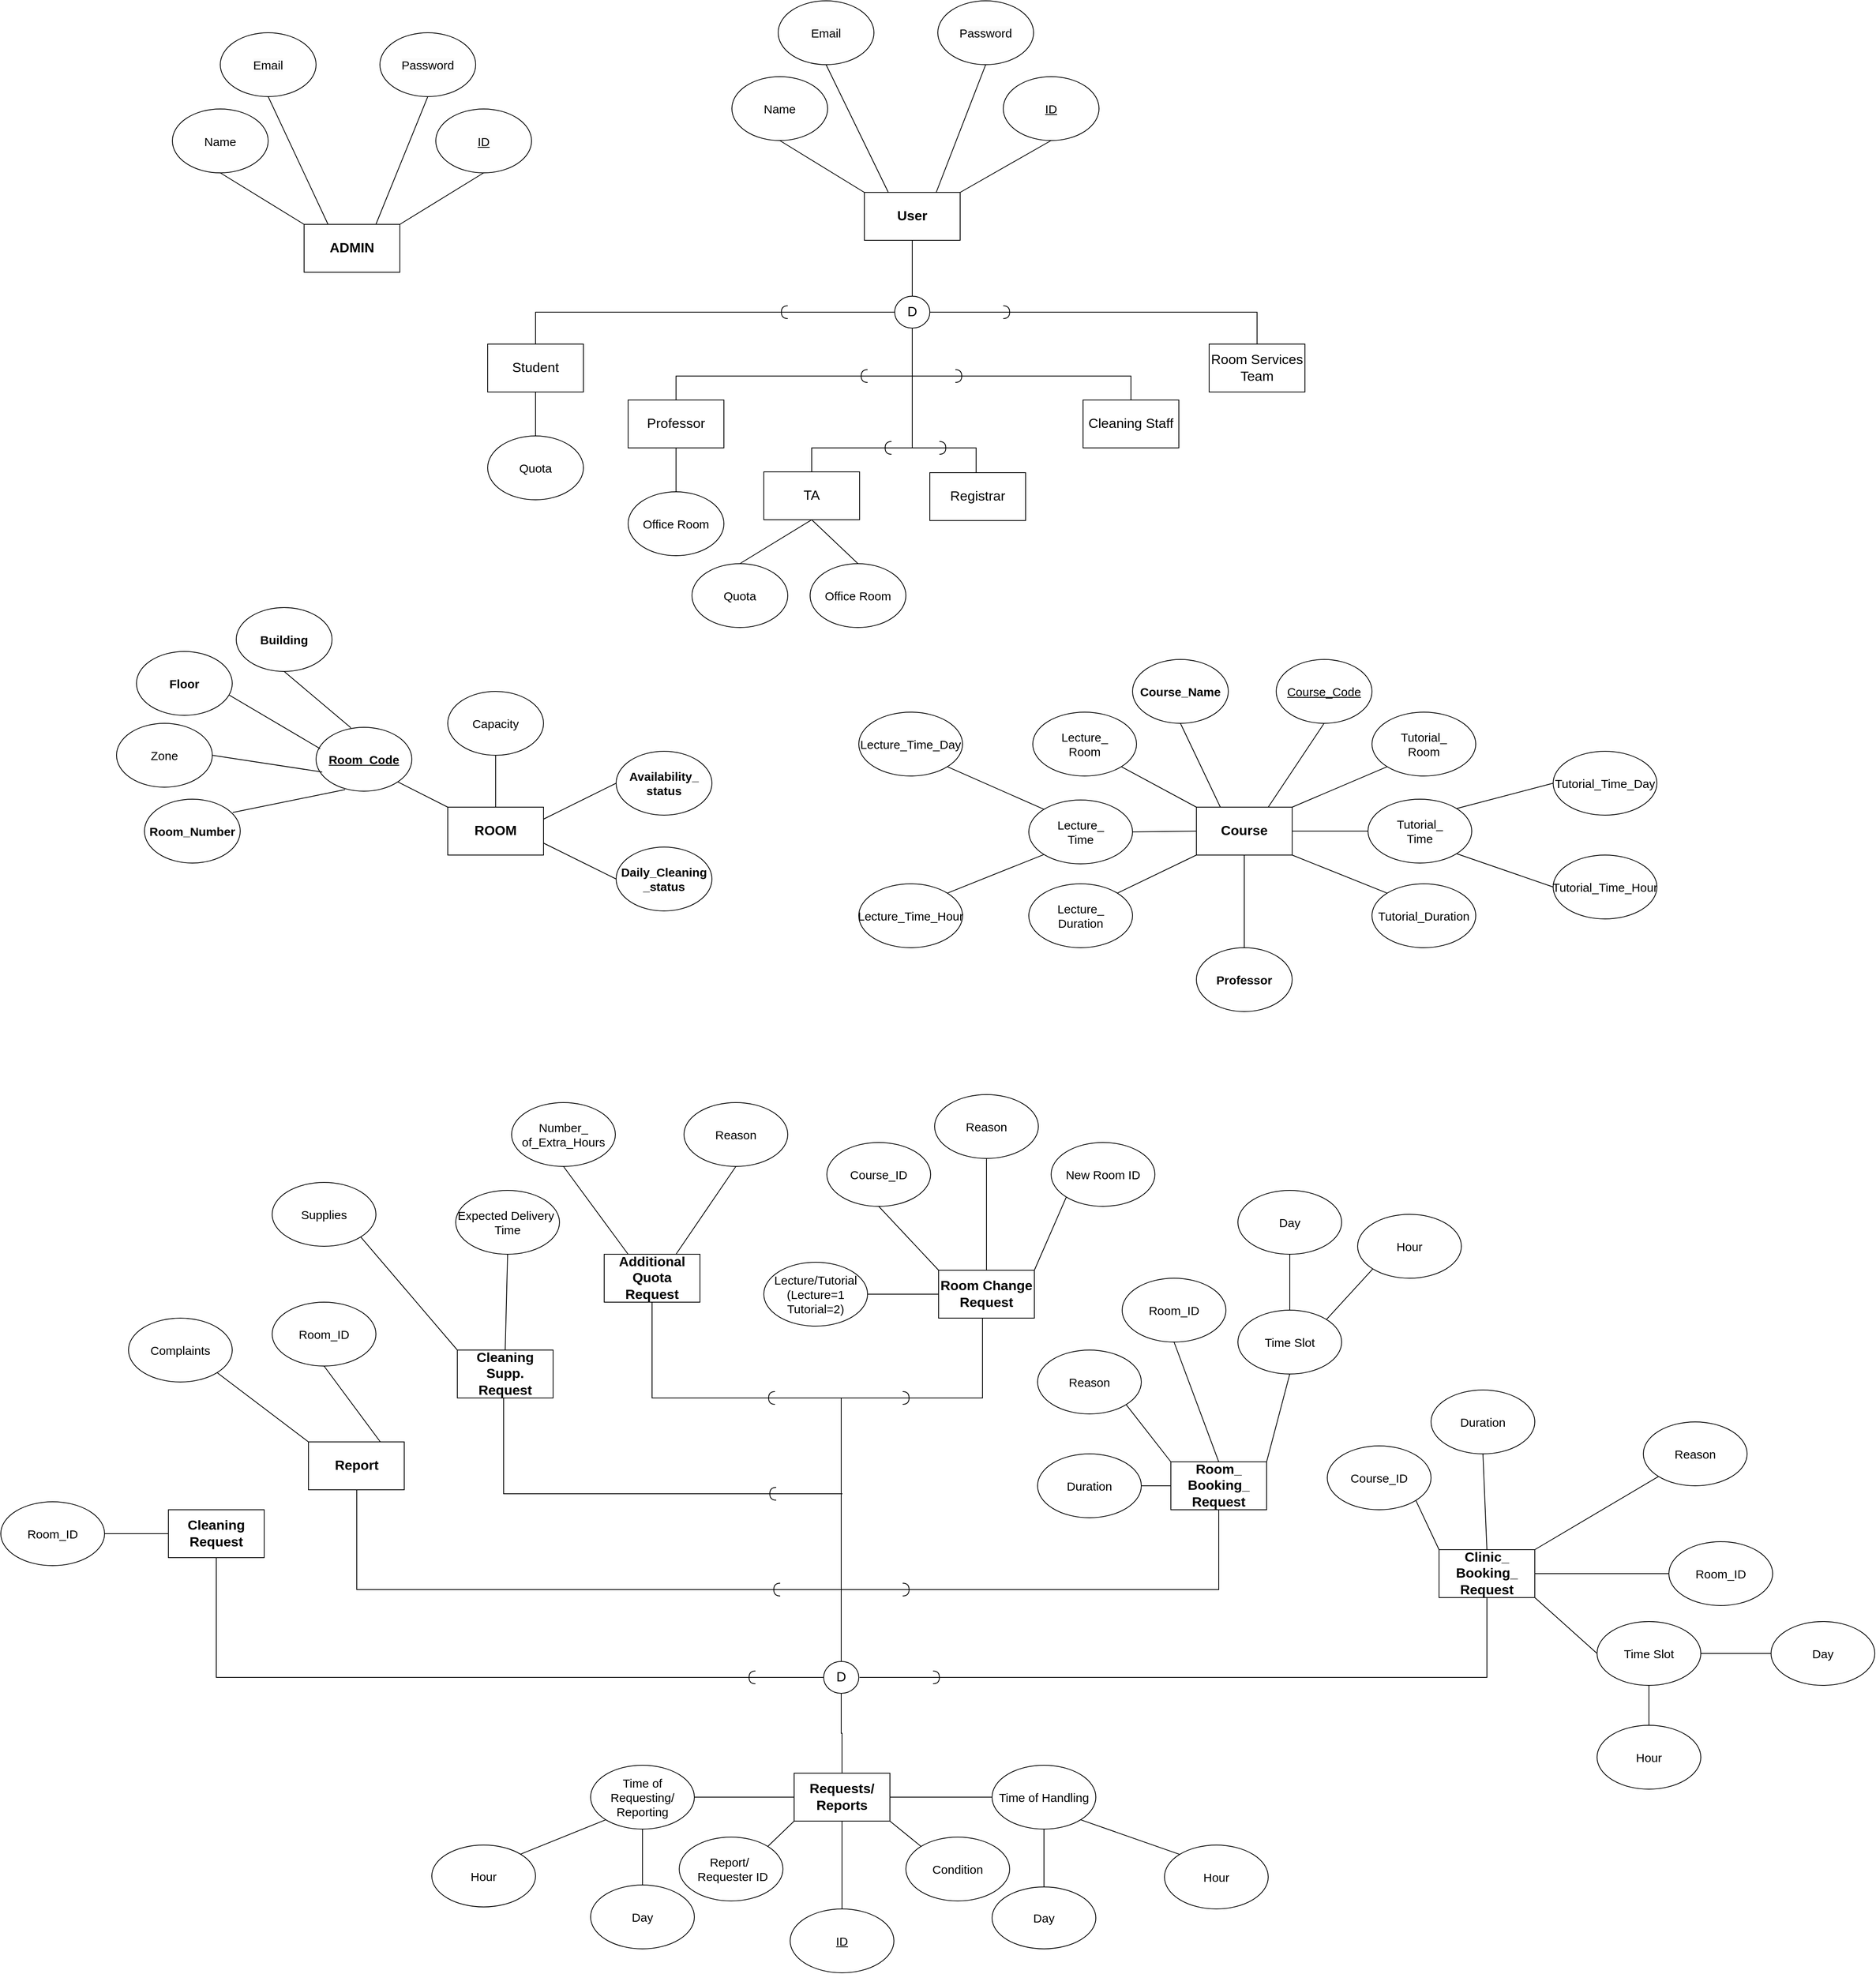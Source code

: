 <mxfile version="26.2.13">
  <diagram name="Page-1" id="_IHIbdHKwVVQBr4uxr1U">
    <mxGraphModel dx="3170" dy="1739" grid="1" gridSize="10" guides="1" tooltips="1" connect="1" arrows="1" fold="1" page="1" pageScale="0.5" pageWidth="850" pageHeight="1100" math="0" shadow="0">
      <root>
        <mxCell id="0" />
        <mxCell id="1" parent="0" />
        <mxCell id="GtYsG2Aw3nbuE8PqTHed-290" value="&lt;strong data-start=&quot;1782&quot; data-end=&quot;1798&quot;&gt;Course_Name&lt;/strong&gt;" style="ellipse;whiteSpace=wrap;html=1;fontSize=15;fontStyle=0" parent="1" vertex="1">
          <mxGeometry x="668" y="315" width="120" height="80" as="geometry" />
        </mxCell>
        <mxCell id="GtYsG2Aw3nbuE8PqTHed-291" value="&lt;strong data-start=&quot;1744&quot; data-end=&quot;1759&quot;&gt;Professor&lt;/strong&gt;" style="ellipse;whiteSpace=wrap;html=1;fontSize=15;fontStyle=0" parent="1" vertex="1">
          <mxGeometry x="748" y="676" width="120" height="80" as="geometry" />
        </mxCell>
        <mxCell id="GtYsG2Aw3nbuE8PqTHed-292" value="Course_Code" style="ellipse;whiteSpace=wrap;html=1;fontStyle=4;fontSize=15;" parent="1" vertex="1">
          <mxGeometry x="848" y="315" width="120" height="80" as="geometry" />
        </mxCell>
        <mxCell id="GtYsG2Aw3nbuE8PqTHed-293" value="" style="endArrow=none;html=1;rounded=0;entryX=0.5;entryY=1;entryDx=0;entryDy=0;exitX=0.25;exitY=0;exitDx=0;exitDy=0;fontSize=15;fontStyle=0" parent="1" source="I0q6RKd7OuiKcTzyVqVU-81" target="GtYsG2Aw3nbuE8PqTHed-290" edge="1">
          <mxGeometry width="50" height="50" relative="1" as="geometry">
            <mxPoint x="790.5" y="500" as="sourcePoint" />
            <mxPoint x="630.5" y="490" as="targetPoint" />
          </mxGeometry>
        </mxCell>
        <mxCell id="GtYsG2Aw3nbuE8PqTHed-294" value="" style="endArrow=none;html=1;rounded=0;exitX=0.5;exitY=1;exitDx=0;exitDy=0;entryX=0.5;entryY=0;entryDx=0;entryDy=0;fontSize=15;fontStyle=0" parent="1" source="I0q6RKd7OuiKcTzyVqVU-81" target="GtYsG2Aw3nbuE8PqTHed-291" edge="1">
          <mxGeometry width="50" height="50" relative="1" as="geometry">
            <mxPoint x="298" y="775" as="sourcePoint" />
            <mxPoint x="118" y="810" as="targetPoint" />
          </mxGeometry>
        </mxCell>
        <mxCell id="GtYsG2Aw3nbuE8PqTHed-295" value="" style="endArrow=none;html=1;rounded=0;exitX=0.75;exitY=0;exitDx=0;exitDy=0;entryX=0.5;entryY=1;entryDx=0;entryDy=0;fontSize=15;fontStyle=0" parent="1" source="I0q6RKd7OuiKcTzyVqVU-81" target="GtYsG2Aw3nbuE8PqTHed-292" edge="1">
          <mxGeometry width="50" height="50" relative="1" as="geometry">
            <mxPoint x="820.5" y="500" as="sourcePoint" />
            <mxPoint x="700.5" y="660" as="targetPoint" />
          </mxGeometry>
        </mxCell>
        <mxCell id="GtYsG2Aw3nbuE8PqTHed-298" value="&lt;span&gt;Lecture_&lt;/span&gt;&lt;div&gt;&lt;span&gt;Room&lt;/span&gt;&lt;/div&gt;" style="ellipse;whiteSpace=wrap;html=1;rounded=1;fontSize=15;fontStyle=0" parent="1" vertex="1">
          <mxGeometry x="543" y="381" width="130" height="80" as="geometry" />
        </mxCell>
        <mxCell id="GtYsG2Aw3nbuE8PqTHed-299" value="" style="endArrow=none;html=1;rounded=0;entryX=1;entryY=1;entryDx=0;entryDy=0;exitX=0;exitY=0;exitDx=0;exitDy=0;fontSize=15;fontStyle=0" parent="1" source="I0q6RKd7OuiKcTzyVqVU-81" target="GtYsG2Aw3nbuE8PqTHed-298" edge="1">
          <mxGeometry width="50" height="50" relative="1" as="geometry">
            <mxPoint x="718" y="490" as="sourcePoint" />
            <mxPoint x="650.5" y="490" as="targetPoint" />
          </mxGeometry>
        </mxCell>
        <mxCell id="GtYsG2Aw3nbuE8PqTHed-302" value="Tutorial_&lt;div&gt;Time&lt;/div&gt;" style="ellipse;whiteSpace=wrap;html=1;rounded=1;fontStyle=0;fontSize=15;" parent="1" vertex="1">
          <mxGeometry x="963" y="490" width="130" height="80" as="geometry" />
        </mxCell>
        <mxCell id="GtYsG2Aw3nbuE8PqTHed-303" value="" style="endArrow=none;html=1;rounded=0;exitX=1;exitY=0.5;exitDx=0;exitDy=0;entryX=0;entryY=0.5;entryDx=0;entryDy=0;fontSize=15;fontStyle=0" parent="1" source="I0q6RKd7OuiKcTzyVqVU-81" target="GtYsG2Aw3nbuE8PqTHed-302" edge="1">
          <mxGeometry width="50" height="50" relative="1" as="geometry">
            <mxPoint x="908" y="530" as="sourcePoint" />
            <mxPoint x="904.25" y="485" as="targetPoint" />
          </mxGeometry>
        </mxCell>
        <mxCell id="GtYsG2Aw3nbuE8PqTHed-357" value="&lt;strong data-end=&quot;953&quot; data-start=&quot;941&quot;&gt;ADMIN&lt;br&gt;&lt;/strong&gt;" style="rounded=0;whiteSpace=wrap;html=1;fontSize=17;" parent="1" vertex="1">
          <mxGeometry x="-370" y="-230" width="120" height="60" as="geometry" />
        </mxCell>
        <mxCell id="GtYsG2Aw3nbuE8PqTHed-401" value="ROOM" style="rounded=0;whiteSpace=wrap;html=1;fontStyle=1;fontSize=17;" parent="1" vertex="1">
          <mxGeometry x="-190" y="500" width="120" height="60" as="geometry" />
        </mxCell>
        <mxCell id="GtYsG2Aw3nbuE8PqTHed-404" value="&lt;strong data-start=&quot;1646&quot; data-end=&quot;1656&quot;&gt;Availability_ status&lt;/strong&gt;" style="ellipse;whiteSpace=wrap;html=1;fontSize=15;fontStyle=0" parent="1" vertex="1">
          <mxGeometry x="21" y="430" width="120" height="80" as="geometry" />
        </mxCell>
        <mxCell id="GtYsG2Aw3nbuE8PqTHed-405" value="" style="endArrow=none;html=1;rounded=0;exitX=1;exitY=0.25;exitDx=0;exitDy=0;entryX=0;entryY=0.5;entryDx=0;entryDy=0;fontSize=15;fontStyle=0" parent="1" source="GtYsG2Aw3nbuE8PqTHed-401" target="GtYsG2Aw3nbuE8PqTHed-404" edge="1">
          <mxGeometry width="50" height="50" relative="1" as="geometry">
            <mxPoint x="165" y="715" as="sourcePoint" />
            <mxPoint x="285" y="695" as="targetPoint" />
          </mxGeometry>
        </mxCell>
        <mxCell id="GtYsG2Aw3nbuE8PqTHed-406" value="&lt;strong data-start=&quot;1548&quot; data-end=&quot;1563&quot;&gt;Room_Number&lt;/strong&gt;" style="ellipse;whiteSpace=wrap;html=1;fontStyle=0;fontSize=15;" parent="1" vertex="1">
          <mxGeometry x="-570" y="490" width="120" height="80" as="geometry" />
        </mxCell>
        <mxCell id="GtYsG2Aw3nbuE8PqTHed-407" value="" style="endArrow=none;html=1;rounded=0;exitX=0.303;exitY=0.975;exitDx=0;exitDy=0;entryX=0.922;entryY=0.208;entryDx=0;entryDy=0;entryPerimeter=0;exitPerimeter=0;fontSize=15;fontStyle=0" parent="1" source="GtYsG2Aw3nbuE8PqTHed-410" target="GtYsG2Aw3nbuE8PqTHed-406" edge="1">
          <mxGeometry width="50" height="50" relative="1" as="geometry">
            <mxPoint x="-700" y="560.0" as="sourcePoint" />
            <mxPoint x="-560" y="530" as="targetPoint" />
          </mxGeometry>
        </mxCell>
        <mxCell id="GtYsG2Aw3nbuE8PqTHed-408" value="&lt;span&gt;Capacity&lt;/span&gt;" style="ellipse;whiteSpace=wrap;html=1;fontSize=15;fontStyle=0" parent="1" vertex="1">
          <mxGeometry x="-190" y="355" width="120" height="80" as="geometry" />
        </mxCell>
        <mxCell id="GtYsG2Aw3nbuE8PqTHed-409" value="" style="endArrow=none;html=1;rounded=0;entryX=0.5;entryY=1;entryDx=0;entryDy=0;exitX=0.5;exitY=0;exitDx=0;exitDy=0;fontSize=15;fontStyle=0" parent="1" source="GtYsG2Aw3nbuE8PqTHed-401" target="GtYsG2Aw3nbuE8PqTHed-408" edge="1">
          <mxGeometry width="50" height="50" relative="1" as="geometry">
            <mxPoint x="45" y="695" as="sourcePoint" />
            <mxPoint x="15" y="635" as="targetPoint" />
          </mxGeometry>
        </mxCell>
        <mxCell id="GtYsG2Aw3nbuE8PqTHed-410" value="&lt;strong data-end=&quot;1616&quot; data-start=&quot;1603&quot;&gt;Room_Code&lt;/strong&gt;" style="ellipse;whiteSpace=wrap;html=1;fontStyle=4;fontSize=15;" parent="1" vertex="1">
          <mxGeometry x="-355" y="400" width="120" height="80" as="geometry" />
        </mxCell>
        <mxCell id="GtYsG2Aw3nbuE8PqTHed-411" value="" style="endArrow=none;html=1;rounded=0;entryX=1;entryY=1;entryDx=0;entryDy=0;exitX=0;exitY=0;exitDx=0;exitDy=0;fontSize=15;fontStyle=0" parent="1" source="GtYsG2Aw3nbuE8PqTHed-401" target="GtYsG2Aw3nbuE8PqTHed-410" edge="1">
          <mxGeometry width="50" height="50" relative="1" as="geometry">
            <mxPoint x="-235" y="448" as="sourcePoint" />
            <mxPoint x="-267" y="350" as="targetPoint" />
          </mxGeometry>
        </mxCell>
        <mxCell id="GtYsG2Aw3nbuE8PqTHed-412" value="" style="endArrow=none;html=1;rounded=0;entryX=0.957;entryY=0.673;entryDx=0;entryDy=0;entryPerimeter=0;exitX=0.043;exitY=0.335;exitDx=0;exitDy=0;exitPerimeter=0;fontSize=15;fontStyle=0" parent="1" source="GtYsG2Aw3nbuE8PqTHed-410" target="GtYsG2Aw3nbuE8PqTHed-416" edge="1">
          <mxGeometry width="50" height="50" relative="1" as="geometry">
            <mxPoint x="-435" y="398" as="sourcePoint" />
            <mxPoint x="-467" y="300" as="targetPoint" />
          </mxGeometry>
        </mxCell>
        <mxCell id="GtYsG2Aw3nbuE8PqTHed-413" value="Zone" style="ellipse;whiteSpace=wrap;html=1;fontSize=15;fontStyle=0" parent="1" vertex="1">
          <mxGeometry x="-605" y="395" width="120" height="80" as="geometry" />
        </mxCell>
        <mxCell id="GtYsG2Aw3nbuE8PqTHed-414" value="&lt;strong data-start=&quot;1603&quot; data-end=&quot;1616&quot;&gt;Building&lt;/strong&gt;" style="ellipse;whiteSpace=wrap;html=1;fontSize=15;fontStyle=0" parent="1" vertex="1">
          <mxGeometry x="-455" y="250" width="120" height="80" as="geometry" />
        </mxCell>
        <mxCell id="GtYsG2Aw3nbuE8PqTHed-415" value="" style="endArrow=none;html=1;rounded=0;entryX=0.5;entryY=1;entryDx=0;entryDy=0;exitX=0.364;exitY=0.008;exitDx=0;exitDy=0;exitPerimeter=0;fontSize=15;fontStyle=0" parent="1" source="GtYsG2Aw3nbuE8PqTHed-410" target="GtYsG2Aw3nbuE8PqTHed-414" edge="1">
          <mxGeometry width="50" height="50" relative="1" as="geometry">
            <mxPoint x="-397.52" y="384.16" as="sourcePoint" />
            <mxPoint x="-435.0" y="330.0" as="targetPoint" />
          </mxGeometry>
        </mxCell>
        <mxCell id="GtYsG2Aw3nbuE8PqTHed-416" value="&lt;strong data-start=&quot;1603&quot; data-end=&quot;1616&quot;&gt;Floor&lt;/strong&gt;" style="ellipse;whiteSpace=wrap;html=1;fontSize=15;fontStyle=0" parent="1" vertex="1">
          <mxGeometry x="-580" y="305" width="120" height="80" as="geometry" />
        </mxCell>
        <mxCell id="GtYsG2Aw3nbuE8PqTHed-417" value="" style="endArrow=none;html=1;rounded=0;entryX=1;entryY=0.5;entryDx=0;entryDy=0;exitX=0.064;exitY=0.7;exitDx=0;exitDy=0;exitPerimeter=0;fontSize=15;fontStyle=0" parent="1" source="GtYsG2Aw3nbuE8PqTHed-410" target="GtYsG2Aw3nbuE8PqTHed-413" edge="1">
          <mxGeometry width="50" height="50" relative="1" as="geometry">
            <mxPoint x="-435" y="430" as="sourcePoint" />
            <mxPoint x="-525" y="407" as="targetPoint" />
          </mxGeometry>
        </mxCell>
        <mxCell id="Z2MXEbsXXXG4tPmna7cn-1" value="&lt;span&gt;Lecture_&lt;/span&gt;&lt;div&gt;&lt;span&gt;Time&lt;/span&gt;&lt;/div&gt;" style="ellipse;whiteSpace=wrap;html=1;rounded=1;fontSize=15;fontStyle=0" parent="1" vertex="1">
          <mxGeometry x="538" y="491" width="130" height="80" as="geometry" />
        </mxCell>
        <mxCell id="Z2MXEbsXXXG4tPmna7cn-2" value="" style="endArrow=none;html=1;rounded=0;entryX=1;entryY=0.5;entryDx=0;entryDy=0;exitX=0;exitY=0.5;exitDx=0;exitDy=0;fontSize=15;fontStyle=0" parent="1" source="I0q6RKd7OuiKcTzyVqVU-81" target="Z2MXEbsXXXG4tPmna7cn-1" edge="1">
          <mxGeometry width="50" height="50" relative="1" as="geometry">
            <mxPoint x="730.5" y="515" as="sourcePoint" />
            <mxPoint x="570.5" y="560" as="targetPoint" />
          </mxGeometry>
        </mxCell>
        <mxCell id="Z2MXEbsXXXG4tPmna7cn-3" value="&lt;span&gt;Tutorial_&lt;/span&gt;&lt;div&gt;&lt;span&gt;Room&lt;/span&gt;&lt;/div&gt;" style="ellipse;whiteSpace=wrap;html=1;rounded=1;fontSize=15;fontStyle=0" parent="1" vertex="1">
          <mxGeometry x="968" y="381" width="130" height="80" as="geometry" />
        </mxCell>
        <mxCell id="Z2MXEbsXXXG4tPmna7cn-4" value="" style="endArrow=none;html=1;rounded=0;entryX=0;entryY=1;entryDx=0;entryDy=0;exitX=1;exitY=0;exitDx=0;exitDy=0;fontSize=15;fontStyle=0" parent="1" source="I0q6RKd7OuiKcTzyVqVU-81" target="Z2MXEbsXXXG4tPmna7cn-3" edge="1">
          <mxGeometry width="50" height="50" relative="1" as="geometry">
            <mxPoint x="908" y="500" as="sourcePoint" />
            <mxPoint x="774.25" y="630" as="targetPoint" />
          </mxGeometry>
        </mxCell>
        <mxCell id="I0q6RKd7OuiKcTzyVqVU-5" value="" style="endArrow=none;html=1;rounded=0;entryX=0.5;entryY=1;entryDx=0;entryDy=0;exitX=1;exitY=0;exitDx=0;exitDy=0;fontSize=15;fontStyle=0" parent="1" source="GtYsG2Aw3nbuE8PqTHed-357" target="I0q6RKd7OuiKcTzyVqVU-9" edge="1">
          <mxGeometry width="50" height="50" relative="1" as="geometry">
            <mxPoint x="-250" y="-229.5" as="sourcePoint" />
            <mxPoint x="-187.52" y="-254.18" as="targetPoint" />
          </mxGeometry>
        </mxCell>
        <mxCell id="I0q6RKd7OuiKcTzyVqVU-6" value="&lt;span style=&quot;color: rgb(0, 0, 0); font-family: Helvetica; font-style: normal; font-variant-ligatures: normal; font-variant-caps: normal; letter-spacing: normal; orphans: 2; text-align: center; text-indent: 0px; text-transform: none; widows: 2; word-spacing: 0px; -webkit-text-stroke-width: 0px; white-space: normal; background-color: rgb(251, 251, 251); text-decoration-thickness: initial; text-decoration-style: initial; text-decoration-color: initial; float: none; display: inline !important;&quot;&gt;Password&lt;/span&gt;" style="ellipse;whiteSpace=wrap;html=1;fontSize=15;fontStyle=0" parent="1" vertex="1">
          <mxGeometry x="-275" y="-470" width="120" height="80" as="geometry" />
        </mxCell>
        <mxCell id="I0q6RKd7OuiKcTzyVqVU-7" value="" style="endArrow=none;html=1;rounded=0;entryX=0;entryY=0;entryDx=0;entryDy=0;exitX=0.5;exitY=1;exitDx=0;exitDy=0;fontSize=15;fontStyle=0" parent="1" source="I0q6RKd7OuiKcTzyVqVU-10" target="GtYsG2Aw3nbuE8PqTHed-357" edge="1">
          <mxGeometry width="50" height="50" relative="1" as="geometry">
            <mxPoint x="-431.379" y="-287.035" as="sourcePoint" />
            <mxPoint x="-370" y="-229.5" as="targetPoint" />
          </mxGeometry>
        </mxCell>
        <mxCell id="I0q6RKd7OuiKcTzyVqVU-8" value="" style="endArrow=none;html=1;rounded=0;exitX=0.5;exitY=1;exitDx=0;exitDy=0;entryX=0.75;entryY=0;entryDx=0;entryDy=0;fontSize=15;fontStyle=0" parent="1" source="I0q6RKd7OuiKcTzyVqVU-6" target="GtYsG2Aw3nbuE8PqTHed-357" edge="1">
          <mxGeometry width="50" height="50" relative="1" as="geometry">
            <mxPoint x="-340" y="-104.5" as="sourcePoint" />
            <mxPoint x="-310" y="-229.5" as="targetPoint" />
          </mxGeometry>
        </mxCell>
        <mxCell id="I0q6RKd7OuiKcTzyVqVU-9" value="&lt;span style=&quot;color: rgb(0, 0, 0); font-family: Helvetica; font-style: normal; font-variant-ligatures: normal; font-variant-caps: normal; letter-spacing: normal; orphans: 2; text-align: center; text-indent: 0px; text-transform: none; widows: 2; word-spacing: 0px; -webkit-text-stroke-width: 0px; white-space: normal; background-color: rgb(251, 251, 251); float: none; display: inline !important;&quot;&gt;ID&lt;/span&gt;" style="ellipse;whiteSpace=wrap;html=1;fontStyle=4;fontSize=15;" parent="1" vertex="1">
          <mxGeometry x="-205" y="-374.5" width="120" height="80" as="geometry" />
        </mxCell>
        <mxCell id="I0q6RKd7OuiKcTzyVqVU-10" value="Name" style="ellipse;whiteSpace=wrap;html=1;fontSize=15;fontStyle=0" parent="1" vertex="1">
          <mxGeometry x="-535" y="-374.5" width="120" height="80" as="geometry" />
        </mxCell>
        <mxCell id="I0q6RKd7OuiKcTzyVqVU-28" value="&lt;span style=&quot;color: rgb(0, 0, 0); font-family: Helvetica; font-style: normal; font-variant-ligatures: normal; font-variant-caps: normal; letter-spacing: normal; orphans: 2; text-align: center; text-indent: 0px; text-transform: none; widows: 2; word-spacing: 0px; -webkit-text-stroke-width: 0px; white-space: normal; background-color: rgb(251, 251, 251); text-decoration-thickness: initial; text-decoration-style: initial; text-decoration-color: initial; float: none; display: inline !important;&quot;&gt;Email&lt;/span&gt;" style="ellipse;whiteSpace=wrap;html=1;fontSize=15;fontStyle=0" parent="1" vertex="1">
          <mxGeometry x="-475" y="-470" width="120" height="80" as="geometry" />
        </mxCell>
        <mxCell id="I0q6RKd7OuiKcTzyVqVU-29" value="" style="endArrow=none;html=1;rounded=0;exitX=0.5;exitY=1;exitDx=0;exitDy=0;entryX=0.25;entryY=0;entryDx=0;entryDy=0;fontSize=15;fontStyle=0" parent="1" source="I0q6RKd7OuiKcTzyVqVU-28" target="GtYsG2Aw3nbuE8PqTHed-357" edge="1">
          <mxGeometry width="50" height="50" relative="1" as="geometry">
            <mxPoint x="-527" y="-104.5" as="sourcePoint" />
            <mxPoint x="-467" y="-230" as="targetPoint" />
          </mxGeometry>
        </mxCell>
        <mxCell id="I0q6RKd7OuiKcTzyVqVU-81" value="Course" style="rounded=0;whiteSpace=wrap;html=1;fontStyle=1;fontSize=17;" parent="1" vertex="1">
          <mxGeometry x="748" y="500" width="120" height="60" as="geometry" />
        </mxCell>
        <mxCell id="I0q6RKd7OuiKcTzyVqVU-82" value="Room_ Booking_ Request" style="rounded=0;whiteSpace=wrap;html=1;fontStyle=1;fontSize=17;" parent="1" vertex="1">
          <mxGeometry x="716" y="1320" width="120" height="60" as="geometry" />
        </mxCell>
        <mxCell id="I0q6RKd7OuiKcTzyVqVU-85" value="Reason" style="ellipse;whiteSpace=wrap;html=1;rounded=1;fontSize=15;fontStyle=0" parent="1" vertex="1">
          <mxGeometry x="549" y="1180" width="130" height="80" as="geometry" />
        </mxCell>
        <mxCell id="I0q6RKd7OuiKcTzyVqVU-86" value="Time Slot" style="ellipse;whiteSpace=wrap;html=1;rounded=1;fontSize=15;fontStyle=0" parent="1" vertex="1">
          <mxGeometry x="800" y="1130" width="130" height="80" as="geometry" />
        </mxCell>
        <mxCell id="I0q6RKd7OuiKcTzyVqVU-90" value="Duration" style="ellipse;whiteSpace=wrap;html=1;rounded=1;fontSize=15;fontStyle=0" parent="1" vertex="1">
          <mxGeometry x="549" y="1310" width="130" height="80" as="geometry" />
        </mxCell>
        <mxCell id="I0q6RKd7OuiKcTzyVqVU-93" value="Tutorial_Duration" style="ellipse;whiteSpace=wrap;html=1;rounded=1;fontStyle=0;fontSize=15;" parent="1" vertex="1">
          <mxGeometry x="968" y="596" width="130" height="80" as="geometry" />
        </mxCell>
        <mxCell id="I0q6RKd7OuiKcTzyVqVU-94" value="" style="endArrow=none;html=1;rounded=0;exitX=1;exitY=1;exitDx=0;exitDy=0;entryX=0;entryY=0;entryDx=0;entryDy=0;fontSize=15;fontStyle=0" parent="1" source="I0q6RKd7OuiKcTzyVqVU-81" target="I0q6RKd7OuiKcTzyVqVU-93" edge="1">
          <mxGeometry width="50" height="50" relative="1" as="geometry">
            <mxPoint x="908" y="560" as="sourcePoint" />
            <mxPoint x="904.25" y="575" as="targetPoint" />
          </mxGeometry>
        </mxCell>
        <mxCell id="I0q6RKd7OuiKcTzyVqVU-95" value="&lt;span&gt;Lecture_&lt;/span&gt;&lt;div&gt;&lt;span&gt;Duration&lt;/span&gt;&lt;/div&gt;" style="ellipse;whiteSpace=wrap;html=1;rounded=1;fontSize=15;fontStyle=0" parent="1" vertex="1">
          <mxGeometry x="538" y="596" width="130" height="80" as="geometry" />
        </mxCell>
        <mxCell id="I0q6RKd7OuiKcTzyVqVU-96" value="" style="endArrow=none;html=1;rounded=0;entryX=1;entryY=0;entryDx=0;entryDy=0;exitX=0;exitY=1;exitDx=0;exitDy=0;fontSize=15;fontStyle=0" parent="1" source="I0q6RKd7OuiKcTzyVqVU-81" target="I0q6RKd7OuiKcTzyVqVU-95" edge="1">
          <mxGeometry width="50" height="50" relative="1" as="geometry">
            <mxPoint x="738" y="551" as="sourcePoint" />
            <mxPoint x="575.5" y="671" as="targetPoint" />
          </mxGeometry>
        </mxCell>
        <mxCell id="I0q6RKd7OuiKcTzyVqVU-103" value="Lecture_Time_Day" style="ellipse;whiteSpace=wrap;html=1;rounded=1;fontSize=15;fontStyle=0" parent="1" vertex="1">
          <mxGeometry x="325" y="381" width="130" height="80" as="geometry" />
        </mxCell>
        <mxCell id="I0q6RKd7OuiKcTzyVqVU-104" value="" style="endArrow=none;html=1;rounded=0;entryX=1;entryY=1;entryDx=0;entryDy=0;exitX=0;exitY=0;exitDx=0;exitDy=0;fontSize=15;fontStyle=0" parent="1" source="Z2MXEbsXXXG4tPmna7cn-1" target="I0q6RKd7OuiKcTzyVqVU-103" edge="1">
          <mxGeometry width="50" height="50" relative="1" as="geometry">
            <mxPoint x="525" y="503" as="sourcePoint" />
            <mxPoint x="427.5" y="492.5" as="targetPoint" />
          </mxGeometry>
        </mxCell>
        <mxCell id="I0q6RKd7OuiKcTzyVqVU-105" value="Lecture_Time_Hour" style="ellipse;whiteSpace=wrap;html=1;rounded=1;fontSize=15;fontStyle=0" parent="1" vertex="1">
          <mxGeometry x="325" y="596" width="130" height="80" as="geometry" />
        </mxCell>
        <mxCell id="I0q6RKd7OuiKcTzyVqVU-106" value="" style="endArrow=none;html=1;rounded=0;entryX=1;entryY=0;entryDx=0;entryDy=0;exitX=0;exitY=1;exitDx=0;exitDy=0;fontSize=15;fontStyle=0" parent="1" source="Z2MXEbsXXXG4tPmna7cn-1" target="I0q6RKd7OuiKcTzyVqVU-105" edge="1">
          <mxGeometry width="50" height="50" relative="1" as="geometry">
            <mxPoint x="525" y="533" as="sourcePoint" />
            <mxPoint x="347.5" y="562.5" as="targetPoint" />
          </mxGeometry>
        </mxCell>
        <mxCell id="I0q6RKd7OuiKcTzyVqVU-109" value="Tutorial_Time_Day" style="ellipse;whiteSpace=wrap;html=1;rounded=1;fontSize=15;fontStyle=0" parent="1" vertex="1">
          <mxGeometry x="1195" y="430" width="130" height="80" as="geometry" />
        </mxCell>
        <mxCell id="I0q6RKd7OuiKcTzyVqVU-110" value="" style="endArrow=none;html=1;rounded=0;entryX=1;entryY=0;entryDx=0;entryDy=0;exitX=0;exitY=0.5;exitDx=0;exitDy=0;fontSize=15;fontStyle=0" parent="1" source="I0q6RKd7OuiKcTzyVqVU-109" target="GtYsG2Aw3nbuE8PqTHed-302" edge="1">
          <mxGeometry width="50" height="50" relative="1" as="geometry">
            <mxPoint x="1185" y="516.22" as="sourcePoint" />
            <mxPoint x="1058.962" y="465.504" as="targetPoint" />
          </mxGeometry>
        </mxCell>
        <mxCell id="I0q6RKd7OuiKcTzyVqVU-111" value="Tutorial_Time_Hour" style="ellipse;whiteSpace=wrap;html=1;rounded=1;fontSize=15;fontStyle=0" parent="1" vertex="1">
          <mxGeometry x="1195" y="560" width="130" height="80" as="geometry" />
        </mxCell>
        <mxCell id="I0q6RKd7OuiKcTzyVqVU-112" value="" style="endArrow=none;html=1;rounded=0;entryX=1;entryY=1;entryDx=0;entryDy=0;exitX=0;exitY=0.5;exitDx=0;exitDy=0;fontSize=15;fontStyle=0" parent="1" source="I0q6RKd7OuiKcTzyVqVU-111" target="GtYsG2Aw3nbuE8PqTHed-302" edge="1">
          <mxGeometry width="50" height="50" relative="1" as="geometry">
            <mxPoint x="1186" y="529" as="sourcePoint" />
            <mxPoint x="1093" y="531" as="targetPoint" />
          </mxGeometry>
        </mxCell>
        <mxCell id="I0q6RKd7OuiKcTzyVqVU-116" value="" style="endArrow=none;html=1;rounded=0;exitX=1;exitY=1;exitDx=0;exitDy=0;entryX=0;entryY=0;entryDx=0;entryDy=0;fontSize=15;fontStyle=0" parent="1" source="I0q6RKd7OuiKcTzyVqVU-85" target="I0q6RKd7OuiKcTzyVqVU-82" edge="1">
          <mxGeometry width="50" height="50" relative="1" as="geometry">
            <mxPoint x="126" y="1042.5" as="sourcePoint" />
            <mxPoint x="126" y="1152.5" as="targetPoint" />
          </mxGeometry>
        </mxCell>
        <mxCell id="I0q6RKd7OuiKcTzyVqVU-117" value="" style="endArrow=none;html=1;rounded=0;exitX=0;exitY=0.5;exitDx=0;exitDy=0;entryX=1;entryY=0.5;entryDx=0;entryDy=0;fontSize=15;fontStyle=0" parent="1" source="I0q6RKd7OuiKcTzyVqVU-82" target="I0q6RKd7OuiKcTzyVqVU-90" edge="1">
          <mxGeometry width="50" height="50" relative="1" as="geometry">
            <mxPoint x="240.38" y="1152.5" as="sourcePoint" />
            <mxPoint x="240.38" y="1242.5" as="targetPoint" />
          </mxGeometry>
        </mxCell>
        <mxCell id="I0q6RKd7OuiKcTzyVqVU-118" value="" style="endArrow=none;html=1;rounded=0;entryX=0.5;entryY=1;entryDx=0;entryDy=0;fontSize=15;fontStyle=0;exitX=1;exitY=0;exitDx=0;exitDy=0;" parent="1" source="I0q6RKd7OuiKcTzyVqVU-82" target="I0q6RKd7OuiKcTzyVqVU-86" edge="1">
          <mxGeometry width="50" height="50" relative="1" as="geometry">
            <mxPoint x="830" y="1350" as="sourcePoint" />
            <mxPoint x="376" y="1122.5" as="targetPoint" />
          </mxGeometry>
        </mxCell>
        <mxCell id="I0q6RKd7OuiKcTzyVqVU-121" value="Day" style="ellipse;whiteSpace=wrap;html=1;rounded=1;fontSize=15;fontStyle=0" parent="1" vertex="1">
          <mxGeometry x="800" y="980" width="130" height="80" as="geometry" />
        </mxCell>
        <mxCell id="I0q6RKd7OuiKcTzyVqVU-122" value="" style="endArrow=none;html=1;rounded=0;entryX=0.5;entryY=0;entryDx=0;entryDy=0;exitX=0.5;exitY=1;exitDx=0;exitDy=0;fontSize=15;fontStyle=0" parent="1" source="I0q6RKd7OuiKcTzyVqVU-121" target="I0q6RKd7OuiKcTzyVqVU-86" edge="1">
          <mxGeometry width="50" height="50" relative="1" as="geometry">
            <mxPoint x="602" y="1110.22" as="sourcePoint" />
            <mxPoint x="491" y="1095.5" as="targetPoint" />
          </mxGeometry>
        </mxCell>
        <mxCell id="I0q6RKd7OuiKcTzyVqVU-123" value="Hour" style="ellipse;whiteSpace=wrap;html=1;rounded=1;fontSize=15;fontStyle=0" parent="1" vertex="1">
          <mxGeometry x="950" y="1010" width="130" height="80" as="geometry" />
        </mxCell>
        <mxCell id="I0q6RKd7OuiKcTzyVqVU-124" value="" style="endArrow=none;html=1;rounded=0;entryX=1;entryY=0;entryDx=0;entryDy=0;exitX=0;exitY=1;exitDx=0;exitDy=0;fontSize=15;fontStyle=0" parent="1" source="I0q6RKd7OuiKcTzyVqVU-123" target="I0q6RKd7OuiKcTzyVqVU-86" edge="1">
          <mxGeometry width="50" height="50" relative="1" as="geometry">
            <mxPoint x="603" y="1123" as="sourcePoint" />
            <mxPoint x="491" y="1152.5" as="targetPoint" />
          </mxGeometry>
        </mxCell>
        <mxCell id="I0q6RKd7OuiKcTzyVqVU-125" value="Report" style="rounded=0;whiteSpace=wrap;html=1;fontStyle=1;fontSize=17;" parent="1" vertex="1">
          <mxGeometry x="-364.5" y="1295" width="120" height="60" as="geometry" />
        </mxCell>
        <mxCell id="I0q6RKd7OuiKcTzyVqVU-127" value="Complaints" style="ellipse;whiteSpace=wrap;html=1;rounded=1;fontSize=15;fontStyle=0" parent="1" vertex="1">
          <mxGeometry x="-590" y="1140" width="130" height="80" as="geometry" />
        </mxCell>
        <mxCell id="I0q6RKd7OuiKcTzyVqVU-129" value="" style="endArrow=none;html=1;rounded=0;exitX=1;exitY=1;exitDx=0;exitDy=0;entryX=0;entryY=0;entryDx=0;entryDy=0;fontSize=15;fontStyle=0" parent="1" source="I0q6RKd7OuiKcTzyVqVU-127" edge="1" target="I0q6RKd7OuiKcTzyVqVU-125">
          <mxGeometry width="50" height="50" relative="1" as="geometry">
            <mxPoint x="-419.5" y="1245" as="sourcePoint" />
            <mxPoint x="-364.5" y="1325" as="targetPoint" />
          </mxGeometry>
        </mxCell>
        <mxCell id="I0q6RKd7OuiKcTzyVqVU-136" value="Room_ID" style="ellipse;whiteSpace=wrap;html=1;rounded=1;fontSize=15;fontStyle=0" parent="1" vertex="1">
          <mxGeometry x="-410" y="1120" width="130" height="80" as="geometry" />
        </mxCell>
        <mxCell id="I0q6RKd7OuiKcTzyVqVU-137" value="" style="endArrow=none;html=1;rounded=0;exitX=0.75;exitY=0;exitDx=0;exitDy=0;entryX=0.5;entryY=1;entryDx=0;entryDy=0;fontSize=15;fontStyle=0" parent="1" source="I0q6RKd7OuiKcTzyVqVU-125" target="I0q6RKd7OuiKcTzyVqVU-136" edge="1">
          <mxGeometry width="50" height="50" relative="1" as="geometry">
            <mxPoint x="-244.5" y="1324.44" as="sourcePoint" />
            <mxPoint x="-157.5" y="1324.44" as="targetPoint" />
          </mxGeometry>
        </mxCell>
        <mxCell id="I0q6RKd7OuiKcTzyVqVU-145" value="Cleaning Supp. Request" style="rounded=0;whiteSpace=wrap;html=1;fontStyle=1;fontSize=17;" parent="1" vertex="1">
          <mxGeometry x="-178" y="1180" width="120" height="60" as="geometry" />
        </mxCell>
        <mxCell id="I0q6RKd7OuiKcTzyVqVU-146" value="Supplies" style="ellipse;whiteSpace=wrap;html=1;rounded=1;fontSize=15;fontStyle=0" parent="1" vertex="1">
          <mxGeometry x="-410" y="970" width="130" height="80" as="geometry" />
        </mxCell>
        <mxCell id="I0q6RKd7OuiKcTzyVqVU-147" value="" style="endArrow=none;html=1;rounded=0;exitX=1;exitY=1;exitDx=0;exitDy=0;entryX=0;entryY=0;entryDx=0;entryDy=0;fontSize=15;fontStyle=0" parent="1" source="I0q6RKd7OuiKcTzyVqVU-146" edge="1" target="I0q6RKd7OuiKcTzyVqVU-145">
          <mxGeometry width="50" height="50" relative="1" as="geometry">
            <mxPoint x="-233" y="1130" as="sourcePoint" />
            <mxPoint x="-178" y="1210" as="targetPoint" />
          </mxGeometry>
        </mxCell>
        <mxCell id="I0q6RKd7OuiKcTzyVqVU-152" value="Expected Delivery&amp;nbsp;&lt;div&gt;Time&lt;/div&gt;" style="ellipse;whiteSpace=wrap;html=1;rounded=1;fontSize=15;fontStyle=0" parent="1" vertex="1">
          <mxGeometry x="-180" y="980" width="130" height="80" as="geometry" />
        </mxCell>
        <mxCell id="I0q6RKd7OuiKcTzyVqVU-153" value="" style="endArrow=none;html=1;rounded=0;exitX=0.5;exitY=0;exitDx=0;exitDy=0;entryX=0.5;entryY=1;entryDx=0;entryDy=0;fontSize=15;fontStyle=0" parent="1" source="I0q6RKd7OuiKcTzyVqVU-145" target="I0q6RKd7OuiKcTzyVqVU-152" edge="1">
          <mxGeometry width="50" height="50" relative="1" as="geometry">
            <mxPoint x="-58.0" y="1209.44" as="sourcePoint" />
            <mxPoint x="29" y="1209.44" as="targetPoint" />
          </mxGeometry>
        </mxCell>
        <mxCell id="I0q6RKd7OuiKcTzyVqVU-166" value="Cleaning Request" style="rounded=0;whiteSpace=wrap;html=1;fontStyle=1;fontSize=17;" parent="1" vertex="1">
          <mxGeometry x="-540" y="1380" width="120" height="60" as="geometry" />
        </mxCell>
        <mxCell id="I0q6RKd7OuiKcTzyVqVU-167" value="Room_ID" style="ellipse;whiteSpace=wrap;html=1;rounded=1;fontSize=15;fontStyle=0" parent="1" vertex="1">
          <mxGeometry x="-750" y="1370" width="130" height="80" as="geometry" />
        </mxCell>
        <mxCell id="I0q6RKd7OuiKcTzyVqVU-168" value="" style="endArrow=none;html=1;rounded=0;exitX=1;exitY=0.5;exitDx=0;exitDy=0;entryX=0;entryY=0.5;entryDx=0;entryDy=0;fontSize=15;fontStyle=0" parent="1" source="I0q6RKd7OuiKcTzyVqVU-167" edge="1" target="I0q6RKd7OuiKcTzyVqVU-166">
          <mxGeometry width="50" height="50" relative="1" as="geometry">
            <mxPoint x="-586" y="1480" as="sourcePoint" />
            <mxPoint x="-531" y="1560" as="targetPoint" />
          </mxGeometry>
        </mxCell>
        <mxCell id="I0q6RKd7OuiKcTzyVqVU-239" value="&lt;strong data-start=&quot;1646&quot; data-end=&quot;1656&quot;&gt;Daily_Cleaning _status&lt;/strong&gt;" style="ellipse;whiteSpace=wrap;html=1;fontSize=15;fontStyle=0" parent="1" vertex="1">
          <mxGeometry x="21" y="550" width="120" height="80" as="geometry" />
        </mxCell>
        <mxCell id="I0q6RKd7OuiKcTzyVqVU-240" value="" style="endArrow=none;html=1;rounded=0;exitX=1;exitY=0.75;exitDx=0;exitDy=0;entryX=0;entryY=0.5;entryDx=0;entryDy=0;fontSize=15;fontStyle=0" parent="1" source="GtYsG2Aw3nbuE8PqTHed-401" target="I0q6RKd7OuiKcTzyVqVU-239" edge="1">
          <mxGeometry width="50" height="50" relative="1" as="geometry">
            <mxPoint x="-97" y="580" as="sourcePoint" />
            <mxPoint x="294" y="855" as="targetPoint" />
          </mxGeometry>
        </mxCell>
        <mxCell id="I0q6RKd7OuiKcTzyVqVU-241" value="Additional Quota Request" style="rounded=0;whiteSpace=wrap;html=1;fontStyle=1;fontSize=17;" parent="1" vertex="1">
          <mxGeometry x="6" y="1060" width="120" height="60" as="geometry" />
        </mxCell>
        <mxCell id="I0q6RKd7OuiKcTzyVqVU-242" value="Number_ of_Extra_Hours" style="ellipse;whiteSpace=wrap;html=1;rounded=1;fontSize=15;fontStyle=0" parent="1" vertex="1">
          <mxGeometry x="-110" y="870" width="130" height="80" as="geometry" />
        </mxCell>
        <mxCell id="I0q6RKd7OuiKcTzyVqVU-243" value="" style="endArrow=none;html=1;rounded=0;exitX=0.5;exitY=1;exitDx=0;exitDy=0;entryX=0.25;entryY=0;entryDx=0;entryDy=0;fontSize=15;fontStyle=0" parent="1" source="I0q6RKd7OuiKcTzyVqVU-242" edge="1" target="I0q6RKd7OuiKcTzyVqVU-241">
          <mxGeometry width="50" height="50" relative="1" as="geometry">
            <mxPoint x="-198" y="990" as="sourcePoint" />
            <mxPoint x="-143" y="1070" as="targetPoint" />
          </mxGeometry>
        </mxCell>
        <mxCell id="I0q6RKd7OuiKcTzyVqVU-262" value="Reason" style="ellipse;whiteSpace=wrap;html=1;rounded=1;fontSize=15;fontStyle=0" parent="1" vertex="1">
          <mxGeometry x="106" y="870" width="130" height="80" as="geometry" />
        </mxCell>
        <mxCell id="I0q6RKd7OuiKcTzyVqVU-263" value="" style="endArrow=none;html=1;rounded=0;exitX=0.5;exitY=1;exitDx=0;exitDy=0;entryX=0.75;entryY=0;entryDx=0;entryDy=0;fontSize=15;fontStyle=0" parent="1" source="I0q6RKd7OuiKcTzyVqVU-262" edge="1" target="I0q6RKd7OuiKcTzyVqVU-241">
          <mxGeometry width="50" height="50" relative="1" as="geometry">
            <mxPoint x="-197" y="990" as="sourcePoint" />
            <mxPoint x="-142" y="1040" as="targetPoint" />
          </mxGeometry>
        </mxCell>
        <mxCell id="I0q6RKd7OuiKcTzyVqVU-264" value="Room Change Request" style="rounded=0;whiteSpace=wrap;html=1;fontStyle=1;fontSize=17;" parent="1" vertex="1">
          <mxGeometry x="425" y="1080" width="120" height="60" as="geometry" />
        </mxCell>
        <mxCell id="I0q6RKd7OuiKcTzyVqVU-265" value="Course_ID" style="ellipse;whiteSpace=wrap;html=1;rounded=1;fontSize=15;fontStyle=0" parent="1" vertex="1">
          <mxGeometry x="285" y="920" width="130" height="80" as="geometry" />
        </mxCell>
        <mxCell id="I0q6RKd7OuiKcTzyVqVU-266" value="" style="endArrow=none;html=1;rounded=0;exitX=0.5;exitY=1;exitDx=0;exitDy=0;entryX=0;entryY=0;entryDx=0;entryDy=0;fontSize=15;fontStyle=0" parent="1" source="I0q6RKd7OuiKcTzyVqVU-265" target="I0q6RKd7OuiKcTzyVqVU-264" edge="1">
          <mxGeometry width="50" height="50" relative="1" as="geometry">
            <mxPoint x="299" y="839" as="sourcePoint" />
            <mxPoint x="354" y="919" as="targetPoint" />
          </mxGeometry>
        </mxCell>
        <mxCell id="I0q6RKd7OuiKcTzyVqVU-289" value="Reason" style="ellipse;whiteSpace=wrap;html=1;rounded=1;fontSize=15;fontStyle=0" parent="1" vertex="1">
          <mxGeometry x="420" y="860" width="130" height="80" as="geometry" />
        </mxCell>
        <mxCell id="I0q6RKd7OuiKcTzyVqVU-290" value="" style="endArrow=none;html=1;rounded=0;exitX=0.5;exitY=1;exitDx=0;exitDy=0;entryX=0.5;entryY=0;entryDx=0;entryDy=0;fontSize=15;fontStyle=0" parent="1" source="I0q6RKd7OuiKcTzyVqVU-289" target="I0q6RKd7OuiKcTzyVqVU-264" edge="1">
          <mxGeometry width="50" height="50" relative="1" as="geometry">
            <mxPoint x="299" y="839" as="sourcePoint" />
            <mxPoint x="354" y="889" as="targetPoint" />
          </mxGeometry>
        </mxCell>
        <mxCell id="I0q6RKd7OuiKcTzyVqVU-291" value="Lecture/Tutorial&lt;br&gt;(Lecture=1&lt;br&gt;Tutorial=2&lt;span style=&quot;background-color: transparent; color: light-dark(rgb(0, 0, 0), rgb(255, 255, 255));&quot;&gt;)&lt;/span&gt;" style="ellipse;whiteSpace=wrap;html=1;rounded=1;fontSize=15;fontStyle=0" parent="1" vertex="1">
          <mxGeometry x="206" y="1070" width="130" height="80" as="geometry" />
        </mxCell>
        <mxCell id="I0q6RKd7OuiKcTzyVqVU-292" value="" style="endArrow=none;html=1;rounded=0;exitX=1;exitY=0.5;exitDx=0;exitDy=0;entryX=0;entryY=0.5;entryDx=0;entryDy=0;fontSize=15;fontStyle=0" parent="1" source="I0q6RKd7OuiKcTzyVqVU-291" target="I0q6RKd7OuiKcTzyVqVU-264" edge="1">
          <mxGeometry width="50" height="50" relative="1" as="geometry">
            <mxPoint x="314" y="969" as="sourcePoint" />
            <mxPoint x="369" y="1049" as="targetPoint" />
          </mxGeometry>
        </mxCell>
        <mxCell id="m0SmX-ahkxY4285N-84o-1" value="Room_ID" style="ellipse;whiteSpace=wrap;html=1;rounded=1;fontSize=15;fontStyle=0" parent="1" vertex="1">
          <mxGeometry x="655" y="1090" width="130" height="80" as="geometry" />
        </mxCell>
        <mxCell id="m0SmX-ahkxY4285N-84o-2" value="" style="endArrow=none;html=1;rounded=0;exitX=0.5;exitY=0;exitDx=0;exitDy=0;entryX=0.5;entryY=1;entryDx=0;entryDy=0;fontSize=15;fontStyle=0" parent="1" source="I0q6RKd7OuiKcTzyVqVU-82" target="m0SmX-ahkxY4285N-84o-1" edge="1">
          <mxGeometry width="50" height="50" relative="1" as="geometry">
            <mxPoint x="375.25" y="1087.5" as="sourcePoint" />
            <mxPoint x="460.75" y="1010" as="targetPoint" />
          </mxGeometry>
        </mxCell>
        <mxCell id="m0SmX-ahkxY4285N-84o-17" value="New Room ID" style="ellipse;whiteSpace=wrap;html=1;rounded=1;fontSize=15;fontStyle=0" parent="1" vertex="1">
          <mxGeometry x="566" y="920" width="130" height="80" as="geometry" />
        </mxCell>
        <mxCell id="m0SmX-ahkxY4285N-84o-18" value="" style="endArrow=none;html=1;rounded=0;exitX=1;exitY=0;exitDx=0;exitDy=0;entryX=0;entryY=1;entryDx=0;entryDy=0;fontSize=15;fontStyle=0" parent="1" source="I0q6RKd7OuiKcTzyVqVU-264" target="m0SmX-ahkxY4285N-84o-17" edge="1">
          <mxGeometry width="50" height="50" relative="1" as="geometry">
            <mxPoint x="472" y="957.75" as="sourcePoint" />
            <mxPoint x="561" y="1029.69" as="targetPoint" />
          </mxGeometry>
        </mxCell>
        <mxCell id="rwNBKkzbjSN3YOQV43_N-11" value="" style="edgeStyle=orthogonalEdgeStyle;rounded=0;orthogonalLoop=1;jettySize=auto;html=1;endArrow=none;startFill=0;" edge="1" parent="1" source="rwNBKkzbjSN3YOQV43_N-1" target="rwNBKkzbjSN3YOQV43_N-10">
          <mxGeometry relative="1" as="geometry" />
        </mxCell>
        <mxCell id="rwNBKkzbjSN3YOQV43_N-1" value="&lt;strong data-end=&quot;1331&quot; data-start=&quot;1315&quot;&gt;User&lt;/strong&gt;" style="rounded=0;whiteSpace=wrap;html=1;fontSize=17;" vertex="1" parent="1">
          <mxGeometry x="332" y="-270" width="120" height="60" as="geometry" />
        </mxCell>
        <mxCell id="rwNBKkzbjSN3YOQV43_N-2" value="" style="endArrow=none;html=1;rounded=0;entryX=0.5;entryY=1;entryDx=0;entryDy=0;exitX=1;exitY=0;exitDx=0;exitDy=0;fontSize=15;fontStyle=0" edge="1" parent="1" target="rwNBKkzbjSN3YOQV43_N-4" source="rwNBKkzbjSN3YOQV43_N-1">
          <mxGeometry width="50" height="50" relative="1" as="geometry">
            <mxPoint x="453" y="-270" as="sourcePoint" />
            <mxPoint x="513.48" y="-294.68" as="targetPoint" />
          </mxGeometry>
        </mxCell>
        <mxCell id="rwNBKkzbjSN3YOQV43_N-3" value="" style="endArrow=none;html=1;rounded=0;entryX=0;entryY=0;entryDx=0;entryDy=0;exitX=0.5;exitY=1;exitDx=0;exitDy=0;fontSize=15;fontStyle=0" edge="1" parent="1" source="rwNBKkzbjSN3YOQV43_N-5" target="rwNBKkzbjSN3YOQV43_N-1">
          <mxGeometry width="50" height="50" relative="1" as="geometry">
            <mxPoint x="269.621" y="-327.535" as="sourcePoint" />
            <mxPoint x="333" y="-270" as="targetPoint" />
          </mxGeometry>
        </mxCell>
        <mxCell id="rwNBKkzbjSN3YOQV43_N-4" value="&lt;span style=&quot;color: rgb(0, 0, 0); font-family: Helvetica; font-style: normal; font-variant-ligatures: normal; font-variant-caps: normal; letter-spacing: normal; orphans: 2; text-align: center; text-indent: 0px; text-transform: none; widows: 2; word-spacing: 0px; -webkit-text-stroke-width: 0px; white-space: normal; background-color: rgb(251, 251, 251); float: none; display: inline !important;&quot;&gt;ID&lt;/span&gt;" style="ellipse;whiteSpace=wrap;html=1;fontStyle=4;fontSize=15;" vertex="1" parent="1">
          <mxGeometry x="506" y="-415" width="120" height="80" as="geometry" />
        </mxCell>
        <mxCell id="rwNBKkzbjSN3YOQV43_N-5" value="Name" style="ellipse;whiteSpace=wrap;html=1;fontSize=15;fontStyle=0" vertex="1" parent="1">
          <mxGeometry x="166" y="-415" width="120" height="80" as="geometry" />
        </mxCell>
        <mxCell id="rwNBKkzbjSN3YOQV43_N-6" value="&lt;span style=&quot;color: rgb(0, 0, 0); font-family: Helvetica; font-style: normal; font-variant-ligatures: normal; font-variant-caps: normal; letter-spacing: normal; orphans: 2; text-align: center; text-indent: 0px; text-transform: none; widows: 2; word-spacing: 0px; -webkit-text-stroke-width: 0px; white-space: normal; background-color: rgb(251, 251, 251); text-decoration-thickness: initial; text-decoration-style: initial; text-decoration-color: initial; float: none; display: inline !important;&quot;&gt;Password&lt;/span&gt;" style="ellipse;whiteSpace=wrap;html=1;fontSize=15;fontStyle=0" vertex="1" parent="1">
          <mxGeometry x="424" y="-510" width="120" height="80" as="geometry" />
        </mxCell>
        <mxCell id="rwNBKkzbjSN3YOQV43_N-7" value="" style="endArrow=none;html=1;rounded=0;exitX=0.5;exitY=1;exitDx=0;exitDy=0;entryX=0.75;entryY=0;entryDx=0;entryDy=0;fontSize=15;fontStyle=0" edge="1" parent="1" source="rwNBKkzbjSN3YOQV43_N-6" target="rwNBKkzbjSN3YOQV43_N-1">
          <mxGeometry width="50" height="50" relative="1" as="geometry">
            <mxPoint x="359" y="-144.5" as="sourcePoint" />
            <mxPoint x="423" y="-270" as="targetPoint" />
          </mxGeometry>
        </mxCell>
        <mxCell id="rwNBKkzbjSN3YOQV43_N-8" value="&lt;span style=&quot;color: rgb(0, 0, 0); font-family: Helvetica; font-style: normal; font-variant-ligatures: normal; font-variant-caps: normal; letter-spacing: normal; orphans: 2; text-align: center; text-indent: 0px; text-transform: none; widows: 2; word-spacing: 0px; -webkit-text-stroke-width: 0px; white-space: normal; background-color: rgb(251, 251, 251); text-decoration-thickness: initial; text-decoration-style: initial; text-decoration-color: initial; float: none; display: inline !important;&quot;&gt;Email&lt;/span&gt;" style="ellipse;whiteSpace=wrap;html=1;fontSize=15;fontStyle=0" vertex="1" parent="1">
          <mxGeometry x="224" y="-510" width="120" height="80" as="geometry" />
        </mxCell>
        <mxCell id="rwNBKkzbjSN3YOQV43_N-9" value="" style="endArrow=none;html=1;rounded=0;exitX=0.5;exitY=1;exitDx=0;exitDy=0;entryX=0.25;entryY=0;entryDx=0;entryDy=0;fontSize=15;fontStyle=0" edge="1" parent="1" source="rwNBKkzbjSN3YOQV43_N-8" target="rwNBKkzbjSN3YOQV43_N-1">
          <mxGeometry width="50" height="50" relative="1" as="geometry">
            <mxPoint x="172" y="-144.5" as="sourcePoint" />
            <mxPoint x="363" y="-270" as="targetPoint" />
          </mxGeometry>
        </mxCell>
        <mxCell id="rwNBKkzbjSN3YOQV43_N-14" value="" style="edgeStyle=orthogonalEdgeStyle;rounded=0;orthogonalLoop=1;jettySize=auto;html=1;endArrow=none;endFill=0;startArrow=halfCircle;startFill=0;entryX=0.5;entryY=0;entryDx=0;entryDy=0;" edge="1" parent="1" target="rwNBKkzbjSN3YOQV43_N-13">
          <mxGeometry relative="1" as="geometry">
            <mxPoint x="236" y="-120" as="sourcePoint" />
            <mxPoint x="86" y="-81" as="targetPoint" />
            <Array as="points">
              <mxPoint x="226" y="-120" />
              <mxPoint x="86" y="-120" />
            </Array>
          </mxGeometry>
        </mxCell>
        <mxCell id="rwNBKkzbjSN3YOQV43_N-10" value="D" style="ellipse;whiteSpace=wrap;html=1;fontSize=17;rounded=0;" vertex="1" parent="1">
          <mxGeometry x="370" y="-140" width="44" height="40" as="geometry" />
        </mxCell>
        <mxCell id="rwNBKkzbjSN3YOQV43_N-13" value="Student" style="whiteSpace=wrap;html=1;fontSize=17;rounded=0;" vertex="1" parent="1">
          <mxGeometry x="-140" y="-80" width="120" height="60" as="geometry" />
        </mxCell>
        <mxCell id="rwNBKkzbjSN3YOQV43_N-16" value="" style="endArrow=none;html=1;rounded=0;exitX=0.5;exitY=0;exitDx=0;exitDy=0;entryX=0.5;entryY=1;entryDx=0;entryDy=0;fontSize=15;fontStyle=0" edge="1" parent="1" source="rwNBKkzbjSN3YOQV43_N-17" target="rwNBKkzbjSN3YOQV43_N-13">
          <mxGeometry width="50" height="50" relative="1" as="geometry">
            <mxPoint x="111.4" y="-11.91" as="sourcePoint" />
            <mxPoint x="76" y="177.5" as="targetPoint" />
          </mxGeometry>
        </mxCell>
        <mxCell id="rwNBKkzbjSN3YOQV43_N-17" value="Quota" style="ellipse;whiteSpace=wrap;html=1;fontSize=15;fontStyle=0" vertex="1" parent="1">
          <mxGeometry x="-140" y="35" width="120" height="80" as="geometry" />
        </mxCell>
        <mxCell id="rwNBKkzbjSN3YOQV43_N-18" value="" style="edgeStyle=orthogonalEdgeStyle;rounded=0;orthogonalLoop=1;jettySize=auto;html=1;endArrow=none;endFill=0;startArrow=halfCircle;startFill=0;entryX=0.5;entryY=0;entryDx=0;entryDy=0;" edge="1" parent="1" target="rwNBKkzbjSN3YOQV43_N-20">
          <mxGeometry relative="1" as="geometry">
            <mxPoint x="336" y="-40" as="sourcePoint" />
            <mxPoint x="186" as="targetPoint" />
            <Array as="points">
              <mxPoint x="96" y="-40" />
            </Array>
          </mxGeometry>
        </mxCell>
        <mxCell id="rwNBKkzbjSN3YOQV43_N-20" value="Professor" style="whiteSpace=wrap;html=1;fontSize=17;rounded=0;" vertex="1" parent="1">
          <mxGeometry x="36" y="-10" width="120" height="60" as="geometry" />
        </mxCell>
        <mxCell id="rwNBKkzbjSN3YOQV43_N-21" value="Office Room" style="ellipse;whiteSpace=wrap;html=1;fontSize=15;fontStyle=0" vertex="1" parent="1">
          <mxGeometry x="36" y="105" width="120" height="80" as="geometry" />
        </mxCell>
        <mxCell id="rwNBKkzbjSN3YOQV43_N-22" value="" style="endArrow=none;html=1;rounded=0;exitX=0.5;exitY=0;exitDx=0;exitDy=0;entryX=0.5;entryY=1;entryDx=0;entryDy=0;fontSize=15;fontStyle=0" edge="1" parent="1" source="rwNBKkzbjSN3YOQV43_N-21" target="rwNBKkzbjSN3YOQV43_N-20">
          <mxGeometry width="50" height="50" relative="1" as="geometry">
            <mxPoint x="95.69" y="105" as="sourcePoint" />
            <mxPoint x="95.69" y="50" as="targetPoint" />
          </mxGeometry>
        </mxCell>
        <mxCell id="rwNBKkzbjSN3YOQV43_N-23" value="" style="edgeStyle=orthogonalEdgeStyle;rounded=0;orthogonalLoop=1;jettySize=auto;html=1;endArrow=none;endFill=0;startArrow=halfCircle;startFill=0;entryX=0.5;entryY=0;entryDx=0;entryDy=0;" edge="1" parent="1" target="rwNBKkzbjSN3YOQV43_N-25">
          <mxGeometry relative="1" as="geometry">
            <mxPoint x="366" y="50" as="sourcePoint" />
            <mxPoint x="356" y="90" as="targetPoint" />
            <Array as="points">
              <mxPoint x="266" y="50" />
            </Array>
          </mxGeometry>
        </mxCell>
        <mxCell id="rwNBKkzbjSN3YOQV43_N-24" value="" style="edgeStyle=orthogonalEdgeStyle;rounded=0;orthogonalLoop=1;jettySize=auto;html=1;endArrow=none;endFill=0;startArrow=none;startFill=0;exitX=0.5;exitY=1;exitDx=0;exitDy=0;" edge="1" parent="1" source="rwNBKkzbjSN3YOQV43_N-10">
          <mxGeometry relative="1" as="geometry">
            <mxPoint x="562" y="-10" as="sourcePoint" />
            <mxPoint x="356" y="50" as="targetPoint" />
            <Array as="points">
              <mxPoint x="392" y="50" />
            </Array>
          </mxGeometry>
        </mxCell>
        <mxCell id="rwNBKkzbjSN3YOQV43_N-25" value="TA" style="whiteSpace=wrap;html=1;fontSize=17;rounded=0;" vertex="1" parent="1">
          <mxGeometry x="206" y="80" width="120" height="60" as="geometry" />
        </mxCell>
        <mxCell id="rwNBKkzbjSN3YOQV43_N-26" value="Quota" style="ellipse;whiteSpace=wrap;html=1;fontSize=15;fontStyle=0" vertex="1" parent="1">
          <mxGeometry x="116" y="195" width="120" height="80" as="geometry" />
        </mxCell>
        <mxCell id="rwNBKkzbjSN3YOQV43_N-27" value="" style="endArrow=none;html=1;rounded=0;exitX=0.5;exitY=0;exitDx=0;exitDy=0;entryX=0.5;entryY=1;entryDx=0;entryDy=0;fontSize=15;fontStyle=0" edge="1" parent="1" source="rwNBKkzbjSN3YOQV43_N-26" target="rwNBKkzbjSN3YOQV43_N-25">
          <mxGeometry width="50" height="50" relative="1" as="geometry">
            <mxPoint x="265.69" y="195" as="sourcePoint" />
            <mxPoint x="265.69" y="140" as="targetPoint" />
          </mxGeometry>
        </mxCell>
        <mxCell id="rwNBKkzbjSN3YOQV43_N-28" value="Office Room" style="ellipse;whiteSpace=wrap;html=1;fontSize=15;fontStyle=0" vertex="1" parent="1">
          <mxGeometry x="264" y="195" width="120" height="80" as="geometry" />
        </mxCell>
        <mxCell id="rwNBKkzbjSN3YOQV43_N-29" value="" style="endArrow=none;html=1;rounded=0;exitX=0.5;exitY=0;exitDx=0;exitDy=0;entryX=0.5;entryY=1;entryDx=0;entryDy=0;fontSize=15;fontStyle=0" edge="1" parent="1" source="rwNBKkzbjSN3YOQV43_N-28" target="rwNBKkzbjSN3YOQV43_N-25">
          <mxGeometry width="50" height="50" relative="1" as="geometry">
            <mxPoint x="413.69" y="195" as="sourcePoint" />
            <mxPoint x="266" y="135" as="targetPoint" />
          </mxGeometry>
        </mxCell>
        <mxCell id="rwNBKkzbjSN3YOQV43_N-31" value="Room Services Team" style="whiteSpace=wrap;html=1;fontSize=17;rounded=0;" vertex="1" parent="1">
          <mxGeometry x="764" y="-80" width="120" height="60" as="geometry" />
        </mxCell>
        <mxCell id="rwNBKkzbjSN3YOQV43_N-35" value="" style="edgeStyle=orthogonalEdgeStyle;rounded=0;orthogonalLoop=1;jettySize=auto;html=1;endArrow=none;endFill=0;startArrow=halfCircle;startFill=0;entryX=0.5;entryY=0;entryDx=0;entryDy=0;" edge="1" parent="1" target="rwNBKkzbjSN3YOQV43_N-37">
          <mxGeometry relative="1" as="geometry">
            <mxPoint x="446" y="-40" as="sourcePoint" />
            <mxPoint x="756" as="targetPoint" />
            <Array as="points">
              <mxPoint x="666" y="-40" />
            </Array>
          </mxGeometry>
        </mxCell>
        <mxCell id="rwNBKkzbjSN3YOQV43_N-37" value="Cleaning Staff" style="whiteSpace=wrap;html=1;fontSize=17;rounded=0;" vertex="1" parent="1">
          <mxGeometry x="606" y="-10" width="120" height="60" as="geometry" />
        </mxCell>
        <mxCell id="rwNBKkzbjSN3YOQV43_N-40" value="" style="edgeStyle=orthogonalEdgeStyle;rounded=0;orthogonalLoop=1;jettySize=auto;html=1;endArrow=none;endFill=0;startArrow=halfCircle;startFill=0;entryX=0.5;entryY=0;entryDx=0;entryDy=0;" edge="1" parent="1" target="rwNBKkzbjSN3YOQV43_N-42">
          <mxGeometry relative="1" as="geometry">
            <mxPoint x="426" y="50" as="sourcePoint" />
            <mxPoint x="472" y="80.0" as="targetPoint" />
            <Array as="points">
              <mxPoint x="472" y="50" />
              <mxPoint x="472" y="81" />
            </Array>
          </mxGeometry>
        </mxCell>
        <mxCell id="rwNBKkzbjSN3YOQV43_N-42" value="Registrar" style="whiteSpace=wrap;html=1;fontSize=17;rounded=0;" vertex="1" parent="1">
          <mxGeometry x="414" y="81" width="120" height="60" as="geometry" />
        </mxCell>
        <mxCell id="rwNBKkzbjSN3YOQV43_N-47" value="" style="endArrow=none;html=1;rounded=0;entryX=0;entryY=0.5;entryDx=0;entryDy=0;" edge="1" parent="1" target="rwNBKkzbjSN3YOQV43_N-10">
          <mxGeometry width="50" height="50" relative="1" as="geometry">
            <mxPoint x="226" y="-120" as="sourcePoint" />
            <mxPoint x="344" y="-130" as="targetPoint" />
          </mxGeometry>
        </mxCell>
        <mxCell id="rwNBKkzbjSN3YOQV43_N-48" value="" style="endArrow=none;html=1;rounded=0;" edge="1" parent="1">
          <mxGeometry width="50" height="50" relative="1" as="geometry">
            <mxPoint x="322" y="-40" as="sourcePoint" />
            <mxPoint x="392" y="-40" as="targetPoint" />
          </mxGeometry>
        </mxCell>
        <mxCell id="rwNBKkzbjSN3YOQV43_N-49" value="" style="endArrow=none;html=1;rounded=0;" edge="1" parent="1">
          <mxGeometry width="50" height="50" relative="1" as="geometry">
            <mxPoint x="384" y="50" as="sourcePoint" />
            <mxPoint x="446" y="50" as="targetPoint" />
          </mxGeometry>
        </mxCell>
        <mxCell id="rwNBKkzbjSN3YOQV43_N-50" value="" style="endArrow=none;html=1;rounded=0;" edge="1" parent="1">
          <mxGeometry width="50" height="50" relative="1" as="geometry">
            <mxPoint x="386" y="-40" as="sourcePoint" />
            <mxPoint x="461" y="-40" as="targetPoint" />
          </mxGeometry>
        </mxCell>
        <mxCell id="rwNBKkzbjSN3YOQV43_N-51" value="" style="edgeStyle=orthogonalEdgeStyle;rounded=0;orthogonalLoop=1;jettySize=auto;html=1;endArrow=none;endFill=0;startArrow=halfCircle;startFill=0;entryX=0.5;entryY=0;entryDx=0;entryDy=0;" edge="1" parent="1" target="rwNBKkzbjSN3YOQV43_N-31">
          <mxGeometry relative="1" as="geometry">
            <mxPoint x="505.999" y="-120" as="sourcePoint" />
            <mxPoint x="826" y="-90" as="targetPoint" />
            <Array as="points">
              <mxPoint x="824" y="-120" />
            </Array>
          </mxGeometry>
        </mxCell>
        <mxCell id="rwNBKkzbjSN3YOQV43_N-52" value="" style="endArrow=none;html=1;rounded=0;exitX=1;exitY=0.5;exitDx=0;exitDy=0;" edge="1" parent="1" source="rwNBKkzbjSN3YOQV43_N-10">
          <mxGeometry width="50" height="50" relative="1" as="geometry">
            <mxPoint x="414" y="-119.56" as="sourcePoint" />
            <mxPoint x="516" y="-120" as="targetPoint" />
          </mxGeometry>
        </mxCell>
        <mxCell id="rwNBKkzbjSN3YOQV43_N-53" value="Clinic_ Booking_ Request" style="rounded=0;whiteSpace=wrap;html=1;fontStyle=1;fontSize=17;" vertex="1" parent="1">
          <mxGeometry x="1052" y="1430" width="120" height="60" as="geometry" />
        </mxCell>
        <mxCell id="rwNBKkzbjSN3YOQV43_N-55" value="Reason" style="ellipse;whiteSpace=wrap;html=1;rounded=1;fontSize=15;fontStyle=0" vertex="1" parent="1">
          <mxGeometry x="1308" y="1270" width="130" height="80" as="geometry" />
        </mxCell>
        <mxCell id="rwNBKkzbjSN3YOQV43_N-56" value="Time Slot" style="ellipse;whiteSpace=wrap;html=1;rounded=1;fontSize=15;fontStyle=0" vertex="1" parent="1">
          <mxGeometry x="1250" y="1520" width="130" height="80" as="geometry" />
        </mxCell>
        <mxCell id="rwNBKkzbjSN3YOQV43_N-57" value="Duration" style="ellipse;whiteSpace=wrap;html=1;rounded=1;fontSize=15;fontStyle=0" vertex="1" parent="1">
          <mxGeometry x="1042" y="1230" width="130" height="80" as="geometry" />
        </mxCell>
        <mxCell id="rwNBKkzbjSN3YOQV43_N-59" value="" style="endArrow=none;html=1;rounded=0;exitX=0;exitY=1;exitDx=0;exitDy=0;entryX=1;entryY=0;entryDx=0;entryDy=0;fontSize=15;fontStyle=0" edge="1" parent="1" source="rwNBKkzbjSN3YOQV43_N-55" target="rwNBKkzbjSN3YOQV43_N-53">
          <mxGeometry width="50" height="50" relative="1" as="geometry">
            <mxPoint x="997" y="1380" as="sourcePoint" />
            <mxPoint x="997" y="1490" as="targetPoint" />
          </mxGeometry>
        </mxCell>
        <mxCell id="rwNBKkzbjSN3YOQV43_N-60" value="" style="endArrow=none;html=1;rounded=0;exitX=0.5;exitY=0;exitDx=0;exitDy=0;entryX=0.5;entryY=1;entryDx=0;entryDy=0;fontSize=15;fontStyle=0" edge="1" parent="1" source="rwNBKkzbjSN3YOQV43_N-53" target="rwNBKkzbjSN3YOQV43_N-57">
          <mxGeometry width="50" height="50" relative="1" as="geometry">
            <mxPoint x="1111.38" y="1490" as="sourcePoint" />
            <mxPoint x="1111.38" y="1580" as="targetPoint" />
          </mxGeometry>
        </mxCell>
        <mxCell id="rwNBKkzbjSN3YOQV43_N-61" value="" style="endArrow=none;html=1;rounded=0;exitX=1;exitY=1;exitDx=0;exitDy=0;entryX=0;entryY=0.5;entryDx=0;entryDy=0;fontSize=15;fontStyle=0" edge="1" parent="1" source="rwNBKkzbjSN3YOQV43_N-53" target="rwNBKkzbjSN3YOQV43_N-56">
          <mxGeometry width="50" height="50" relative="1" as="geometry">
            <mxPoint x="1172" y="1460" as="sourcePoint" />
            <mxPoint x="1247" y="1460" as="targetPoint" />
          </mxGeometry>
        </mxCell>
        <mxCell id="rwNBKkzbjSN3YOQV43_N-62" value="Day" style="ellipse;whiteSpace=wrap;html=1;rounded=1;fontSize=15;fontStyle=0" vertex="1" parent="1">
          <mxGeometry x="1468" y="1520" width="130" height="80" as="geometry" />
        </mxCell>
        <mxCell id="rwNBKkzbjSN3YOQV43_N-63" value="" style="endArrow=none;html=1;rounded=0;entryX=1;entryY=0.5;entryDx=0;entryDy=0;exitX=0;exitY=0.5;exitDx=0;exitDy=0;fontSize=15;fontStyle=0" edge="1" parent="1" source="rwNBKkzbjSN3YOQV43_N-62" target="rwNBKkzbjSN3YOQV43_N-56">
          <mxGeometry width="50" height="50" relative="1" as="geometry">
            <mxPoint x="1473" y="1447.72" as="sourcePoint" />
            <mxPoint x="1362" y="1433" as="targetPoint" />
          </mxGeometry>
        </mxCell>
        <mxCell id="rwNBKkzbjSN3YOQV43_N-64" value="Hour" style="ellipse;whiteSpace=wrap;html=1;rounded=1;fontSize=15;fontStyle=0" vertex="1" parent="1">
          <mxGeometry x="1250" y="1650" width="130" height="80" as="geometry" />
        </mxCell>
        <mxCell id="rwNBKkzbjSN3YOQV43_N-65" value="" style="endArrow=none;html=1;rounded=0;entryX=0.5;entryY=1;entryDx=0;entryDy=0;exitX=0.5;exitY=0;exitDx=0;exitDy=0;fontSize=15;fontStyle=0" edge="1" parent="1" source="rwNBKkzbjSN3YOQV43_N-64" target="rwNBKkzbjSN3YOQV43_N-56">
          <mxGeometry width="50" height="50" relative="1" as="geometry">
            <mxPoint x="1474" y="1460.5" as="sourcePoint" />
            <mxPoint x="1362" y="1490" as="targetPoint" />
          </mxGeometry>
        </mxCell>
        <mxCell id="rwNBKkzbjSN3YOQV43_N-80" value="Course_ID" style="ellipse;whiteSpace=wrap;html=1;rounded=1;fontSize=15;fontStyle=0" vertex="1" parent="1">
          <mxGeometry x="912" y="1300" width="130" height="80" as="geometry" />
        </mxCell>
        <mxCell id="rwNBKkzbjSN3YOQV43_N-81" value="" style="endArrow=none;html=1;rounded=0;exitX=0;exitY=0;exitDx=0;exitDy=0;entryX=1;entryY=1;entryDx=0;entryDy=0;fontSize=15;fontStyle=0" edge="1" parent="1" source="rwNBKkzbjSN3YOQV43_N-53" target="rwNBKkzbjSN3YOQV43_N-80">
          <mxGeometry width="50" height="50" relative="1" as="geometry">
            <mxPoint x="1052" y="1535" as="sourcePoint" />
            <mxPoint x="1111.38" y="1670" as="targetPoint" />
          </mxGeometry>
        </mxCell>
        <mxCell id="rwNBKkzbjSN3YOQV43_N-82" value="Room_ID" style="ellipse;whiteSpace=wrap;html=1;rounded=1;fontSize=15;fontStyle=0" vertex="1" parent="1">
          <mxGeometry x="1340" y="1420" width="130" height="80" as="geometry" />
        </mxCell>
        <mxCell id="rwNBKkzbjSN3YOQV43_N-83" value="" style="endArrow=none;html=1;rounded=0;exitX=1;exitY=0.5;exitDx=0;exitDy=0;entryX=0;entryY=0.5;entryDx=0;entryDy=0;fontSize=15;fontStyle=0" edge="1" parent="1" source="rwNBKkzbjSN3YOQV43_N-53" target="rwNBKkzbjSN3YOQV43_N-82">
          <mxGeometry width="50" height="50" relative="1" as="geometry">
            <mxPoint x="1246.25" y="1425" as="sourcePoint" />
            <mxPoint x="1331.75" y="1347.5" as="targetPoint" />
          </mxGeometry>
        </mxCell>
        <mxCell id="rwNBKkzbjSN3YOQV43_N-86" value="Requests/ Reports" style="rounded=0;whiteSpace=wrap;html=1;fontStyle=1;fontSize=17;" vertex="1" parent="1">
          <mxGeometry x="244" y="1710" width="120" height="60" as="geometry" />
        </mxCell>
        <mxCell id="rwNBKkzbjSN3YOQV43_N-87" value="Time of Requesting/ Reporting" style="ellipse;whiteSpace=wrap;html=1;rounded=1;fontSize=15;fontStyle=0" vertex="1" parent="1">
          <mxGeometry x="-11" y="1700" width="130" height="80" as="geometry" />
        </mxCell>
        <mxCell id="rwNBKkzbjSN3YOQV43_N-88" value="" style="endArrow=none;html=1;rounded=0;exitX=0;exitY=0.5;exitDx=0;exitDy=0;entryX=1;entryY=0.5;entryDx=0;entryDy=0;fontSize=15;fontStyle=0" edge="1" parent="1" source="rwNBKkzbjSN3YOQV43_N-86" target="rwNBKkzbjSN3YOQV43_N-87">
          <mxGeometry width="50" height="50" relative="1" as="geometry">
            <mxPoint x="275" y="1770" as="sourcePoint" />
            <mxPoint x="365.5" y="1800" as="targetPoint" />
          </mxGeometry>
        </mxCell>
        <mxCell id="rwNBKkzbjSN3YOQV43_N-89" value="Day" style="ellipse;whiteSpace=wrap;html=1;rounded=1;fontSize=15;fontStyle=0" vertex="1" parent="1">
          <mxGeometry x="-11" y="1850" width="130" height="80" as="geometry" />
        </mxCell>
        <mxCell id="rwNBKkzbjSN3YOQV43_N-90" value="" style="endArrow=none;html=1;rounded=0;entryX=0.5;entryY=1;entryDx=0;entryDy=0;exitX=0.5;exitY=0;exitDx=0;exitDy=0;fontSize=15;fontStyle=0" edge="1" parent="1" source="rwNBKkzbjSN3YOQV43_N-89" target="rwNBKkzbjSN3YOQV43_N-87">
          <mxGeometry width="50" height="50" relative="1" as="geometry">
            <mxPoint x="468" y="1842.72" as="sourcePoint" />
            <mxPoint x="357" y="1828" as="targetPoint" />
          </mxGeometry>
        </mxCell>
        <mxCell id="rwNBKkzbjSN3YOQV43_N-91" value="Hour" style="ellipse;whiteSpace=wrap;html=1;rounded=1;fontSize=15;fontStyle=0" vertex="1" parent="1">
          <mxGeometry x="-210" y="1800" width="130" height="77.5" as="geometry" />
        </mxCell>
        <mxCell id="rwNBKkzbjSN3YOQV43_N-92" value="" style="endArrow=none;html=1;rounded=0;entryX=0;entryY=1;entryDx=0;entryDy=0;exitX=1;exitY=0;exitDx=0;exitDy=0;fontSize=15;fontStyle=0" edge="1" parent="1" source="rwNBKkzbjSN3YOQV43_N-91" target="rwNBKkzbjSN3YOQV43_N-87">
          <mxGeometry width="50" height="50" relative="1" as="geometry">
            <mxPoint x="469" y="1855.5" as="sourcePoint" />
            <mxPoint x="357" y="1885" as="targetPoint" />
          </mxGeometry>
        </mxCell>
        <mxCell id="rwNBKkzbjSN3YOQV43_N-93" value="Time of Handling" style="ellipse;whiteSpace=wrap;html=1;rounded=1;fontSize=15;fontStyle=0" vertex="1" parent="1">
          <mxGeometry x="492" y="1700" width="130" height="80" as="geometry" />
        </mxCell>
        <mxCell id="rwNBKkzbjSN3YOQV43_N-94" value="" style="endArrow=none;html=1;rounded=0;exitX=1;exitY=0.5;exitDx=0;exitDy=0;entryX=0;entryY=0.5;entryDx=0;entryDy=0;fontSize=15;fontStyle=0" edge="1" parent="1" source="rwNBKkzbjSN3YOQV43_N-86" target="rwNBKkzbjSN3YOQV43_N-93">
          <mxGeometry width="50" height="50" relative="1" as="geometry">
            <mxPoint x="335" y="1770" as="sourcePoint" />
            <mxPoint x="671.5" y="1940" as="targetPoint" />
          </mxGeometry>
        </mxCell>
        <mxCell id="rwNBKkzbjSN3YOQV43_N-95" value="Hour" style="ellipse;whiteSpace=wrap;html=1;rounded=1;fontSize=15;fontStyle=0" vertex="1" parent="1">
          <mxGeometry x="708" y="1800" width="130" height="80" as="geometry" />
        </mxCell>
        <mxCell id="rwNBKkzbjSN3YOQV43_N-96" value="" style="endArrow=none;html=1;rounded=0;entryX=1;entryY=1;entryDx=0;entryDy=0;exitX=0;exitY=0;exitDx=0;exitDy=0;fontSize=15;fontStyle=0" edge="1" parent="1" source="rwNBKkzbjSN3YOQV43_N-95" target="rwNBKkzbjSN3YOQV43_N-93">
          <mxGeometry width="50" height="50" relative="1" as="geometry">
            <mxPoint x="774" y="1982.72" as="sourcePoint" />
            <mxPoint x="663" y="1968" as="targetPoint" />
          </mxGeometry>
        </mxCell>
        <mxCell id="rwNBKkzbjSN3YOQV43_N-97" value="Day" style="ellipse;whiteSpace=wrap;html=1;rounded=1;fontSize=15;fontStyle=0" vertex="1" parent="1">
          <mxGeometry x="492" y="1852.5" width="130" height="77.5" as="geometry" />
        </mxCell>
        <mxCell id="rwNBKkzbjSN3YOQV43_N-98" value="" style="endArrow=none;html=1;rounded=0;entryX=0.5;entryY=1;entryDx=0;entryDy=0;exitX=0.5;exitY=0;exitDx=0;exitDy=0;fontSize=15;fontStyle=0" edge="1" parent="1" source="rwNBKkzbjSN3YOQV43_N-97" target="rwNBKkzbjSN3YOQV43_N-93">
          <mxGeometry width="50" height="50" relative="1" as="geometry">
            <mxPoint x="775" y="1995.5" as="sourcePoint" />
            <mxPoint x="663" y="2025" as="targetPoint" />
          </mxGeometry>
        </mxCell>
        <mxCell id="rwNBKkzbjSN3YOQV43_N-99" value="Condition" style="ellipse;whiteSpace=wrap;html=1;rounded=1;fontSize=15;fontStyle=0" vertex="1" parent="1">
          <mxGeometry x="384" y="1790" width="130" height="80" as="geometry" />
        </mxCell>
        <mxCell id="rwNBKkzbjSN3YOQV43_N-100" value="" style="endArrow=none;html=1;rounded=0;exitX=1;exitY=1;exitDx=0;exitDy=0;entryX=0;entryY=0;entryDx=0;entryDy=0;fontSize=15;fontStyle=0" edge="1" parent="1" source="rwNBKkzbjSN3YOQV43_N-86" target="rwNBKkzbjSN3YOQV43_N-99">
          <mxGeometry width="50" height="50" relative="1" as="geometry">
            <mxPoint x="380" y="1832.5" as="sourcePoint" />
            <mxPoint x="471.5" y="1862" as="targetPoint" />
          </mxGeometry>
        </mxCell>
        <mxCell id="rwNBKkzbjSN3YOQV43_N-103" value="Report/&amp;nbsp; &amp;nbsp;Requester ID" style="ellipse;whiteSpace=wrap;html=1;rounded=1;fontSize=15;fontStyle=0" vertex="1" parent="1">
          <mxGeometry x="100" y="1790" width="130" height="80" as="geometry" />
        </mxCell>
        <mxCell id="rwNBKkzbjSN3YOQV43_N-104" value="" style="endArrow=none;html=1;rounded=0;exitX=0;exitY=1;exitDx=0;exitDy=0;entryX=1;entryY=0;entryDx=0;entryDy=0;fontSize=15;fontStyle=0" edge="1" parent="1" target="rwNBKkzbjSN3YOQV43_N-103" source="rwNBKkzbjSN3YOQV43_N-86">
          <mxGeometry width="50" height="50" relative="1" as="geometry">
            <mxPoint x="223" y="1752.5" as="sourcePoint" />
            <mxPoint x="177.5" y="1844.5" as="targetPoint" />
          </mxGeometry>
        </mxCell>
        <mxCell id="rwNBKkzbjSN3YOQV43_N-105" value="&lt;u&gt;ID&lt;/u&gt;" style="ellipse;whiteSpace=wrap;html=1;rounded=1;fontSize=15;fontStyle=0" vertex="1" parent="1">
          <mxGeometry x="239" y="1880" width="130" height="80" as="geometry" />
        </mxCell>
        <mxCell id="rwNBKkzbjSN3YOQV43_N-106" value="" style="endArrow=none;html=1;rounded=0;exitX=0.5;exitY=1;exitDx=0;exitDy=0;entryX=0.5;entryY=0;entryDx=0;entryDy=0;fontSize=15;fontStyle=0" edge="1" parent="1" target="rwNBKkzbjSN3YOQV43_N-105" source="rwNBKkzbjSN3YOQV43_N-86">
          <mxGeometry width="50" height="50" relative="1" as="geometry">
            <mxPoint x="440" y="1900" as="sourcePoint" />
            <mxPoint x="373.5" y="1974.5" as="targetPoint" />
          </mxGeometry>
        </mxCell>
        <mxCell id="rwNBKkzbjSN3YOQV43_N-113" value="" style="edgeStyle=orthogonalEdgeStyle;rounded=0;orthogonalLoop=1;jettySize=auto;html=1;endArrow=none;startFill=0;entryX=0.5;entryY=1;entryDx=0;entryDy=0;exitX=0.5;exitY=0;exitDx=0;exitDy=0;" edge="1" parent="1" target="rwNBKkzbjSN3YOQV43_N-114" source="rwNBKkzbjSN3YOQV43_N-86">
          <mxGeometry relative="1" as="geometry">
            <mxPoint x="297" y="1500" as="sourcePoint" />
          </mxGeometry>
        </mxCell>
        <mxCell id="rwNBKkzbjSN3YOQV43_N-115" value="" style="edgeStyle=orthogonalEdgeStyle;rounded=0;orthogonalLoop=1;jettySize=auto;html=1;endArrow=none;endFill=0;startArrow=halfCircle;startFill=0;entryX=0.5;entryY=1;entryDx=0;entryDy=0;" edge="1" parent="1" target="rwNBKkzbjSN3YOQV43_N-53">
          <mxGeometry relative="1" as="geometry">
            <mxPoint x="417.999" y="1590" as="sourcePoint" />
            <mxPoint x="1130" y="1630" as="targetPoint" />
            <Array as="points">
              <mxPoint x="1112" y="1590" />
            </Array>
          </mxGeometry>
        </mxCell>
        <mxCell id="rwNBKkzbjSN3YOQV43_N-116" value="" style="endArrow=none;html=1;rounded=0;exitX=1;exitY=0.5;exitDx=0;exitDy=0;" edge="1" parent="1">
          <mxGeometry width="50" height="50" relative="1" as="geometry">
            <mxPoint x="326" y="1590" as="sourcePoint" />
            <mxPoint x="428" y="1590" as="targetPoint" />
          </mxGeometry>
        </mxCell>
        <mxCell id="rwNBKkzbjSN3YOQV43_N-117" value="" style="edgeStyle=orthogonalEdgeStyle;rounded=0;orthogonalLoop=1;jettySize=auto;html=1;endArrow=none;endFill=0;startArrow=halfCircle;startFill=0;entryX=0.5;entryY=1;entryDx=0;entryDy=0;" edge="1" parent="1" target="I0q6RKd7OuiKcTzyVqVU-82">
          <mxGeometry relative="1" as="geometry">
            <mxPoint x="379.999" y="1480" as="sourcePoint" />
            <mxPoint x="770" y="1380" as="targetPoint" />
            <Array as="points">
              <mxPoint x="776" y="1480" />
            </Array>
          </mxGeometry>
        </mxCell>
        <mxCell id="rwNBKkzbjSN3YOQV43_N-118" value="" style="endArrow=none;html=1;rounded=0;exitX=0.5;exitY=0;exitDx=0;exitDy=0;" edge="1" parent="1" source="rwNBKkzbjSN3YOQV43_N-114">
          <mxGeometry width="50" height="50" relative="1" as="geometry">
            <mxPoint x="30" y="1410" as="sourcePoint" />
            <mxPoint x="303" y="1240" as="targetPoint" />
          </mxGeometry>
        </mxCell>
        <mxCell id="rwNBKkzbjSN3YOQV43_N-119" value="" style="endArrow=none;html=1;rounded=0;exitX=1;exitY=0.5;exitDx=0;exitDy=0;" edge="1" parent="1">
          <mxGeometry width="50" height="50" relative="1" as="geometry">
            <mxPoint x="303" y="1480" as="sourcePoint" />
            <mxPoint x="405" y="1480" as="targetPoint" />
          </mxGeometry>
        </mxCell>
        <mxCell id="rwNBKkzbjSN3YOQV43_N-120" value="" style="edgeStyle=orthogonalEdgeStyle;rounded=0;orthogonalLoop=1;jettySize=auto;html=1;endArrow=none;endFill=0;startArrow=halfCircle;startFill=0;" edge="1" parent="1">
          <mxGeometry relative="1" as="geometry">
            <mxPoint x="379.999" y="1240" as="sourcePoint" />
            <mxPoint x="480" y="1150" as="targetPoint" />
            <Array as="points">
              <mxPoint x="480" y="1240" />
              <mxPoint x="480" y="1140" />
            </Array>
          </mxGeometry>
        </mxCell>
        <mxCell id="rwNBKkzbjSN3YOQV43_N-121" value="" style="endArrow=none;html=1;rounded=0;exitX=1;exitY=0.5;exitDx=0;exitDy=0;" edge="1" parent="1">
          <mxGeometry width="50" height="50" relative="1" as="geometry">
            <mxPoint x="303" y="1240" as="sourcePoint" />
            <mxPoint x="405" y="1240" as="targetPoint" />
          </mxGeometry>
        </mxCell>
        <mxCell id="rwNBKkzbjSN3YOQV43_N-122" value="" style="edgeStyle=orthogonalEdgeStyle;rounded=0;orthogonalLoop=1;jettySize=auto;html=1;endArrow=none;endFill=0;startArrow=halfCircle;startFill=0;entryX=0.5;entryY=1;entryDx=0;entryDy=0;" edge="1" parent="1" target="I0q6RKd7OuiKcTzyVqVU-241">
          <mxGeometry relative="1" as="geometry">
            <mxPoint x="220" y="1240" as="sourcePoint" />
            <mxPoint x="-20" y="1240" as="targetPoint" />
            <Array as="points">
              <mxPoint x="66" y="1240" />
            </Array>
          </mxGeometry>
        </mxCell>
        <mxCell id="rwNBKkzbjSN3YOQV43_N-123" value="" style="endArrow=none;html=1;rounded=0;exitX=1;exitY=0.5;exitDx=0;exitDy=0;" edge="1" parent="1">
          <mxGeometry width="50" height="50" relative="1" as="geometry">
            <mxPoint x="201" y="1240" as="sourcePoint" />
            <mxPoint x="303" y="1240" as="targetPoint" />
          </mxGeometry>
        </mxCell>
        <mxCell id="rwNBKkzbjSN3YOQV43_N-124" value="" style="edgeStyle=orthogonalEdgeStyle;rounded=0;orthogonalLoop=1;jettySize=auto;html=1;endArrow=none;endFill=0;startArrow=halfCircle;startFill=0;entryX=0.5;entryY=1;entryDx=0;entryDy=0;" edge="1" parent="1" target="I0q6RKd7OuiKcTzyVqVU-145">
          <mxGeometry relative="1" as="geometry">
            <mxPoint x="221.5" y="1360" as="sourcePoint" />
            <mxPoint x="-120" y="1240" as="targetPoint" />
            <Array as="points">
              <mxPoint x="-120" y="1360" />
              <mxPoint x="-120" y="1240" />
            </Array>
          </mxGeometry>
        </mxCell>
        <mxCell id="rwNBKkzbjSN3YOQV43_N-125" value="" style="endArrow=none;html=1;rounded=0;exitX=1;exitY=0.5;exitDx=0;exitDy=0;" edge="1" parent="1">
          <mxGeometry width="50" height="50" relative="1" as="geometry">
            <mxPoint x="202.5" y="1360" as="sourcePoint" />
            <mxPoint x="304.5" y="1360" as="targetPoint" />
          </mxGeometry>
        </mxCell>
        <mxCell id="rwNBKkzbjSN3YOQV43_N-126" value="" style="edgeStyle=orthogonalEdgeStyle;rounded=0;orthogonalLoop=1;jettySize=auto;html=1;endArrow=none;endFill=0;startArrow=halfCircle;startFill=0;" edge="1" parent="1">
          <mxGeometry relative="1" as="geometry">
            <mxPoint x="226.5" y="1480" as="sourcePoint" />
            <mxPoint x="-304" y="1355" as="targetPoint" />
            <Array as="points">
              <mxPoint x="-304" y="1480" />
              <mxPoint x="-304" y="1355" />
            </Array>
          </mxGeometry>
        </mxCell>
        <mxCell id="rwNBKkzbjSN3YOQV43_N-127" value="" style="endArrow=none;html=1;rounded=0;exitX=1;exitY=0.5;exitDx=0;exitDy=0;" edge="1" parent="1">
          <mxGeometry width="50" height="50" relative="1" as="geometry">
            <mxPoint x="207.5" y="1480" as="sourcePoint" />
            <mxPoint x="309.5" y="1480" as="targetPoint" />
          </mxGeometry>
        </mxCell>
        <mxCell id="rwNBKkzbjSN3YOQV43_N-129" value="" style="edgeStyle=orthogonalEdgeStyle;rounded=0;orthogonalLoop=1;jettySize=auto;html=1;endArrow=none;endFill=0;startArrow=halfCircle;startFill=0;entryX=0.5;entryY=1;entryDx=0;entryDy=0;" edge="1" parent="1" target="I0q6RKd7OuiKcTzyVqVU-166">
          <mxGeometry relative="1" as="geometry">
            <mxPoint x="195.5" y="1590" as="sourcePoint" />
            <mxPoint x="-335" y="1465" as="targetPoint" />
            <Array as="points">
              <mxPoint x="-480" y="1590" />
            </Array>
          </mxGeometry>
        </mxCell>
        <mxCell id="rwNBKkzbjSN3YOQV43_N-130" value="" style="endArrow=none;html=1;rounded=0;entryX=0;entryY=0.5;entryDx=0;entryDy=0;" edge="1" parent="1" target="rwNBKkzbjSN3YOQV43_N-114">
          <mxGeometry width="50" height="50" relative="1" as="geometry">
            <mxPoint x="183" y="1590" as="sourcePoint" />
            <mxPoint x="285" y="1588.33" as="targetPoint" />
          </mxGeometry>
        </mxCell>
        <mxCell id="rwNBKkzbjSN3YOQV43_N-114" value="D" style="ellipse;whiteSpace=wrap;html=1;fontSize=17;rounded=0;" vertex="1" parent="1">
          <mxGeometry x="281" y="1570" width="44" height="40" as="geometry" />
        </mxCell>
      </root>
    </mxGraphModel>
  </diagram>
</mxfile>
